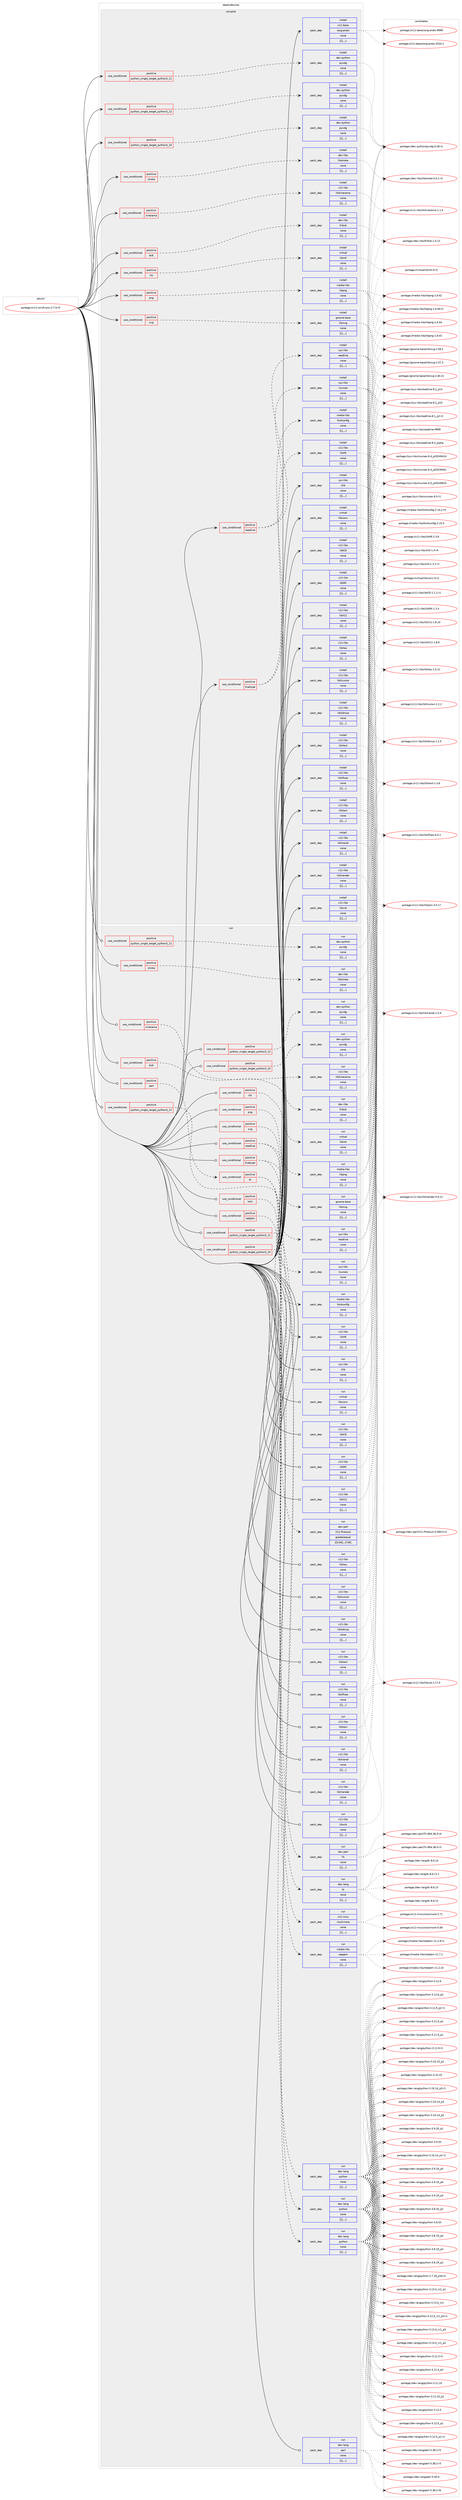 digraph prolog {

# *************
# Graph options
# *************

newrank=true;
concentrate=true;
compound=true;
graph [rankdir=LR,fontname=Helvetica,fontsize=10,ranksep=1.5];#, ranksep=2.5, nodesep=0.2];
edge  [arrowhead=vee];
node  [fontname=Helvetica,fontsize=10];

# **********
# The ebuild
# **********

subgraph cluster_leftcol {
color=gray;
label=<<i>ebuild</i>>;
id [label="portage://x11-wm/fvwm-2.7.0-r5", color=red, width=4, href="../x11-wm/fvwm-2.7.0-r5.svg"];
}

# ****************
# The dependencies
# ****************

subgraph cluster_midcol {
color=gray;
label=<<i>dependencies</i>>;
subgraph cluster_compile {
fillcolor="#eeeeee";
style=filled;
label=<<i>compile</i>>;
subgraph cond12327 {
dependency35650 [label=<<TABLE BORDER="0" CELLBORDER="1" CELLSPACING="0" CELLPADDING="4"><TR><TD ROWSPAN="3" CELLPADDING="10">use_conditional</TD></TR><TR><TD>positive</TD></TR><TR><TD>bidi</TD></TR></TABLE>>, shape=none, color=red];
subgraph pack23077 {
dependency35651 [label=<<TABLE BORDER="0" CELLBORDER="1" CELLSPACING="0" CELLPADDING="4" WIDTH="220"><TR><TD ROWSPAN="6" CELLPADDING="30">pack_dep</TD></TR><TR><TD WIDTH="110">install</TD></TR><TR><TD>dev-libs</TD></TR><TR><TD>fribidi</TD></TR><TR><TD>none</TD></TR><TR><TD>[[],,,,]</TD></TR></TABLE>>, shape=none, color=blue];
}
dependency35650:e -> dependency35651:w [weight=20,style="dashed",arrowhead="vee"];
}
id:e -> dependency35650:w [weight=20,style="solid",arrowhead="vee"];
subgraph cond12328 {
dependency35652 [label=<<TABLE BORDER="0" CELLBORDER="1" CELLSPACING="0" CELLPADDING="4"><TR><TD ROWSPAN="3" CELLPADDING="10">use_conditional</TD></TR><TR><TD>positive</TD></TR><TR><TD>nls</TD></TR></TABLE>>, shape=none, color=red];
subgraph pack23078 {
dependency35653 [label=<<TABLE BORDER="0" CELLBORDER="1" CELLSPACING="0" CELLPADDING="4" WIDTH="220"><TR><TD ROWSPAN="6" CELLPADDING="30">pack_dep</TD></TR><TR><TD WIDTH="110">install</TD></TR><TR><TD>virtual</TD></TR><TR><TD>libintl</TD></TR><TR><TD>none</TD></TR><TR><TD>[[],,,,]</TD></TR></TABLE>>, shape=none, color=blue];
}
dependency35652:e -> dependency35653:w [weight=20,style="dashed",arrowhead="vee"];
}
id:e -> dependency35652:w [weight=20,style="solid",arrowhead="vee"];
subgraph cond12329 {
dependency35654 [label=<<TABLE BORDER="0" CELLBORDER="1" CELLSPACING="0" CELLPADDING="4"><TR><TD ROWSPAN="3" CELLPADDING="10">use_conditional</TD></TR><TR><TD>positive</TD></TR><TR><TD>png</TD></TR></TABLE>>, shape=none, color=red];
subgraph pack23079 {
dependency35655 [label=<<TABLE BORDER="0" CELLBORDER="1" CELLSPACING="0" CELLPADDING="4" WIDTH="220"><TR><TD ROWSPAN="6" CELLPADDING="30">pack_dep</TD></TR><TR><TD WIDTH="110">install</TD></TR><TR><TD>media-libs</TD></TR><TR><TD>libpng</TD></TR><TR><TD>none</TD></TR><TR><TD>[[],,,,]</TD></TR></TABLE>>, shape=none, color=blue];
}
dependency35654:e -> dependency35655:w [weight=20,style="dashed",arrowhead="vee"];
}
id:e -> dependency35654:w [weight=20,style="solid",arrowhead="vee"];
subgraph cond12330 {
dependency35656 [label=<<TABLE BORDER="0" CELLBORDER="1" CELLSPACING="0" CELLPADDING="4"><TR><TD ROWSPAN="3" CELLPADDING="10">use_conditional</TD></TR><TR><TD>positive</TD></TR><TR><TD>python_single_target_python3_10</TD></TR></TABLE>>, shape=none, color=red];
subgraph pack23080 {
dependency35657 [label=<<TABLE BORDER="0" CELLBORDER="1" CELLSPACING="0" CELLPADDING="4" WIDTH="220"><TR><TD ROWSPAN="6" CELLPADDING="30">pack_dep</TD></TR><TR><TD WIDTH="110">install</TD></TR><TR><TD>dev-python</TD></TR><TR><TD>pyxdg</TD></TR><TR><TD>none</TD></TR><TR><TD>[[],,,,]</TD></TR></TABLE>>, shape=none, color=blue];
}
dependency35656:e -> dependency35657:w [weight=20,style="dashed",arrowhead="vee"];
}
id:e -> dependency35656:w [weight=20,style="solid",arrowhead="vee"];
subgraph cond12331 {
dependency35658 [label=<<TABLE BORDER="0" CELLBORDER="1" CELLSPACING="0" CELLPADDING="4"><TR><TD ROWSPAN="3" CELLPADDING="10">use_conditional</TD></TR><TR><TD>positive</TD></TR><TR><TD>python_single_target_python3_11</TD></TR></TABLE>>, shape=none, color=red];
subgraph pack23081 {
dependency35659 [label=<<TABLE BORDER="0" CELLBORDER="1" CELLSPACING="0" CELLPADDING="4" WIDTH="220"><TR><TD ROWSPAN="6" CELLPADDING="30">pack_dep</TD></TR><TR><TD WIDTH="110">install</TD></TR><TR><TD>dev-python</TD></TR><TR><TD>pyxdg</TD></TR><TR><TD>none</TD></TR><TR><TD>[[],,,,]</TD></TR></TABLE>>, shape=none, color=blue];
}
dependency35658:e -> dependency35659:w [weight=20,style="dashed",arrowhead="vee"];
}
id:e -> dependency35658:w [weight=20,style="solid",arrowhead="vee"];
subgraph cond12332 {
dependency35660 [label=<<TABLE BORDER="0" CELLBORDER="1" CELLSPACING="0" CELLPADDING="4"><TR><TD ROWSPAN="3" CELLPADDING="10">use_conditional</TD></TR><TR><TD>positive</TD></TR><TR><TD>python_single_target_python3_12</TD></TR></TABLE>>, shape=none, color=red];
subgraph pack23082 {
dependency35661 [label=<<TABLE BORDER="0" CELLBORDER="1" CELLSPACING="0" CELLPADDING="4" WIDTH="220"><TR><TD ROWSPAN="6" CELLPADDING="30">pack_dep</TD></TR><TR><TD WIDTH="110">install</TD></TR><TR><TD>dev-python</TD></TR><TR><TD>pyxdg</TD></TR><TR><TD>none</TD></TR><TR><TD>[[],,,,]</TD></TR></TABLE>>, shape=none, color=blue];
}
dependency35660:e -> dependency35661:w [weight=20,style="dashed",arrowhead="vee"];
}
id:e -> dependency35660:w [weight=20,style="solid",arrowhead="vee"];
subgraph cond12333 {
dependency35662 [label=<<TABLE BORDER="0" CELLBORDER="1" CELLSPACING="0" CELLPADDING="4"><TR><TD ROWSPAN="3" CELLPADDING="10">use_conditional</TD></TR><TR><TD>positive</TD></TR><TR><TD>readline</TD></TR></TABLE>>, shape=none, color=red];
subgraph pack23083 {
dependency35663 [label=<<TABLE BORDER="0" CELLBORDER="1" CELLSPACING="0" CELLPADDING="4" WIDTH="220"><TR><TD ROWSPAN="6" CELLPADDING="30">pack_dep</TD></TR><TR><TD WIDTH="110">install</TD></TR><TR><TD>sys-libs</TD></TR><TR><TD>ncurses</TD></TR><TR><TD>none</TD></TR><TR><TD>[[],,,,]</TD></TR></TABLE>>, shape=none, color=blue];
}
dependency35662:e -> dependency35663:w [weight=20,style="dashed",arrowhead="vee"];
subgraph pack23084 {
dependency35664 [label=<<TABLE BORDER="0" CELLBORDER="1" CELLSPACING="0" CELLPADDING="4" WIDTH="220"><TR><TD ROWSPAN="6" CELLPADDING="30">pack_dep</TD></TR><TR><TD WIDTH="110">install</TD></TR><TR><TD>sys-libs</TD></TR><TR><TD>readline</TD></TR><TR><TD>none</TD></TR><TR><TD>[[],,,,]</TD></TR></TABLE>>, shape=none, color=blue];
}
dependency35662:e -> dependency35664:w [weight=20,style="dashed",arrowhead="vee"];
}
id:e -> dependency35662:w [weight=20,style="solid",arrowhead="vee"];
subgraph cond12334 {
dependency35665 [label=<<TABLE BORDER="0" CELLBORDER="1" CELLSPACING="0" CELLPADDING="4"><TR><TD ROWSPAN="3" CELLPADDING="10">use_conditional</TD></TR><TR><TD>positive</TD></TR><TR><TD>stroke</TD></TR></TABLE>>, shape=none, color=red];
subgraph pack23085 {
dependency35666 [label=<<TABLE BORDER="0" CELLBORDER="1" CELLSPACING="0" CELLPADDING="4" WIDTH="220"><TR><TD ROWSPAN="6" CELLPADDING="30">pack_dep</TD></TR><TR><TD WIDTH="110">install</TD></TR><TR><TD>dev-libs</TD></TR><TR><TD>libstroke</TD></TR><TR><TD>none</TD></TR><TR><TD>[[],,,,]</TD></TR></TABLE>>, shape=none, color=blue];
}
dependency35665:e -> dependency35666:w [weight=20,style="dashed",arrowhead="vee"];
}
id:e -> dependency35665:w [weight=20,style="solid",arrowhead="vee"];
subgraph cond12335 {
dependency35667 [label=<<TABLE BORDER="0" CELLBORDER="1" CELLSPACING="0" CELLPADDING="4"><TR><TD ROWSPAN="3" CELLPADDING="10">use_conditional</TD></TR><TR><TD>positive</TD></TR><TR><TD>svg</TD></TR></TABLE>>, shape=none, color=red];
subgraph pack23086 {
dependency35668 [label=<<TABLE BORDER="0" CELLBORDER="1" CELLSPACING="0" CELLPADDING="4" WIDTH="220"><TR><TD ROWSPAN="6" CELLPADDING="30">pack_dep</TD></TR><TR><TD WIDTH="110">install</TD></TR><TR><TD>gnome-base</TD></TR><TR><TD>librsvg</TD></TR><TR><TD>none</TD></TR><TR><TD>[[],,,,]</TD></TR></TABLE>>, shape=none, color=blue];
}
dependency35667:e -> dependency35668:w [weight=20,style="dashed",arrowhead="vee"];
}
id:e -> dependency35667:w [weight=20,style="solid",arrowhead="vee"];
subgraph cond12336 {
dependency35669 [label=<<TABLE BORDER="0" CELLBORDER="1" CELLSPACING="0" CELLPADDING="4"><TR><TD ROWSPAN="3" CELLPADDING="10">use_conditional</TD></TR><TR><TD>positive</TD></TR><TR><TD>truetype</TD></TR></TABLE>>, shape=none, color=red];
subgraph pack23087 {
dependency35670 [label=<<TABLE BORDER="0" CELLBORDER="1" CELLSPACING="0" CELLPADDING="4" WIDTH="220"><TR><TD ROWSPAN="6" CELLPADDING="30">pack_dep</TD></TR><TR><TD WIDTH="110">install</TD></TR><TR><TD>media-libs</TD></TR><TR><TD>fontconfig</TD></TR><TR><TD>none</TD></TR><TR><TD>[[],,,,]</TD></TR></TABLE>>, shape=none, color=blue];
}
dependency35669:e -> dependency35670:w [weight=20,style="dashed",arrowhead="vee"];
subgraph pack23088 {
dependency35671 [label=<<TABLE BORDER="0" CELLBORDER="1" CELLSPACING="0" CELLPADDING="4" WIDTH="220"><TR><TD ROWSPAN="6" CELLPADDING="30">pack_dep</TD></TR><TR><TD WIDTH="110">install</TD></TR><TR><TD>x11-libs</TD></TR><TR><TD>libXft</TD></TR><TR><TD>none</TD></TR><TR><TD>[[],,,,]</TD></TR></TABLE>>, shape=none, color=blue];
}
dependency35669:e -> dependency35671:w [weight=20,style="dashed",arrowhead="vee"];
}
id:e -> dependency35669:w [weight=20,style="solid",arrowhead="vee"];
subgraph cond12337 {
dependency35672 [label=<<TABLE BORDER="0" CELLBORDER="1" CELLSPACING="0" CELLPADDING="4"><TR><TD ROWSPAN="3" CELLPADDING="10">use_conditional</TD></TR><TR><TD>positive</TD></TR><TR><TD>xinerama</TD></TR></TABLE>>, shape=none, color=red];
subgraph pack23089 {
dependency35673 [label=<<TABLE BORDER="0" CELLBORDER="1" CELLSPACING="0" CELLPADDING="4" WIDTH="220"><TR><TD ROWSPAN="6" CELLPADDING="30">pack_dep</TD></TR><TR><TD WIDTH="110">install</TD></TR><TR><TD>x11-libs</TD></TR><TR><TD>libXinerama</TD></TR><TR><TD>none</TD></TR><TR><TD>[[],,,,]</TD></TR></TABLE>>, shape=none, color=blue];
}
dependency35672:e -> dependency35673:w [weight=20,style="dashed",arrowhead="vee"];
}
id:e -> dependency35672:w [weight=20,style="solid",arrowhead="vee"];
subgraph pack23090 {
dependency35674 [label=<<TABLE BORDER="0" CELLBORDER="1" CELLSPACING="0" CELLPADDING="4" WIDTH="220"><TR><TD ROWSPAN="6" CELLPADDING="30">pack_dep</TD></TR><TR><TD WIDTH="110">install</TD></TR><TR><TD>sys-libs</TD></TR><TR><TD>zlib</TD></TR><TR><TD>none</TD></TR><TR><TD>[[],,,,]</TD></TR></TABLE>>, shape=none, color=blue];
}
id:e -> dependency35674:w [weight=20,style="solid",arrowhead="vee"];
subgraph pack23091 {
dependency35675 [label=<<TABLE BORDER="0" CELLBORDER="1" CELLSPACING="0" CELLPADDING="4" WIDTH="220"><TR><TD ROWSPAN="6" CELLPADDING="30">pack_dep</TD></TR><TR><TD WIDTH="110">install</TD></TR><TR><TD>virtual</TD></TR><TR><TD>libiconv</TD></TR><TR><TD>none</TD></TR><TR><TD>[[],,,,]</TD></TR></TABLE>>, shape=none, color=blue];
}
id:e -> dependency35675:w [weight=20,style="solid",arrowhead="vee"];
subgraph pack23092 {
dependency35676 [label=<<TABLE BORDER="0" CELLBORDER="1" CELLSPACING="0" CELLPADDING="4" WIDTH="220"><TR><TD ROWSPAN="6" CELLPADDING="30">pack_dep</TD></TR><TR><TD WIDTH="110">install</TD></TR><TR><TD>x11-base</TD></TR><TR><TD>xorg-proto</TD></TR><TR><TD>none</TD></TR><TR><TD>[[],,,,]</TD></TR></TABLE>>, shape=none, color=blue];
}
id:e -> dependency35676:w [weight=20,style="solid",arrowhead="vee"];
subgraph pack23093 {
dependency35677 [label=<<TABLE BORDER="0" CELLBORDER="1" CELLSPACING="0" CELLPADDING="4" WIDTH="220"><TR><TD ROWSPAN="6" CELLPADDING="30">pack_dep</TD></TR><TR><TD WIDTH="110">install</TD></TR><TR><TD>x11-libs</TD></TR><TR><TD>libICE</TD></TR><TR><TD>none</TD></TR><TR><TD>[[],,,,]</TD></TR></TABLE>>, shape=none, color=blue];
}
id:e -> dependency35677:w [weight=20,style="solid",arrowhead="vee"];
subgraph pack23094 {
dependency35678 [label=<<TABLE BORDER="0" CELLBORDER="1" CELLSPACING="0" CELLPADDING="4" WIDTH="220"><TR><TD ROWSPAN="6" CELLPADDING="30">pack_dep</TD></TR><TR><TD WIDTH="110">install</TD></TR><TR><TD>x11-libs</TD></TR><TR><TD>libSM</TD></TR><TR><TD>none</TD></TR><TR><TD>[[],,,,]</TD></TR></TABLE>>, shape=none, color=blue];
}
id:e -> dependency35678:w [weight=20,style="solid",arrowhead="vee"];
subgraph pack23095 {
dependency35679 [label=<<TABLE BORDER="0" CELLBORDER="1" CELLSPACING="0" CELLPADDING="4" WIDTH="220"><TR><TD ROWSPAN="6" CELLPADDING="30">pack_dep</TD></TR><TR><TD WIDTH="110">install</TD></TR><TR><TD>x11-libs</TD></TR><TR><TD>libX11</TD></TR><TR><TD>none</TD></TR><TR><TD>[[],,,,]</TD></TR></TABLE>>, shape=none, color=blue];
}
id:e -> dependency35679:w [weight=20,style="solid",arrowhead="vee"];
subgraph pack23096 {
dependency35680 [label=<<TABLE BORDER="0" CELLBORDER="1" CELLSPACING="0" CELLPADDING="4" WIDTH="220"><TR><TD ROWSPAN="6" CELLPADDING="30">pack_dep</TD></TR><TR><TD WIDTH="110">install</TD></TR><TR><TD>x11-libs</TD></TR><TR><TD>libXau</TD></TR><TR><TD>none</TD></TR><TR><TD>[[],,,,]</TD></TR></TABLE>>, shape=none, color=blue];
}
id:e -> dependency35680:w [weight=20,style="solid",arrowhead="vee"];
subgraph pack23097 {
dependency35681 [label=<<TABLE BORDER="0" CELLBORDER="1" CELLSPACING="0" CELLPADDING="4" WIDTH="220"><TR><TD ROWSPAN="6" CELLPADDING="30">pack_dep</TD></TR><TR><TD WIDTH="110">install</TD></TR><TR><TD>x11-libs</TD></TR><TR><TD>libXcursor</TD></TR><TR><TD>none</TD></TR><TR><TD>[[],,,,]</TD></TR></TABLE>>, shape=none, color=blue];
}
id:e -> dependency35681:w [weight=20,style="solid",arrowhead="vee"];
subgraph pack23098 {
dependency35682 [label=<<TABLE BORDER="0" CELLBORDER="1" CELLSPACING="0" CELLPADDING="4" WIDTH="220"><TR><TD ROWSPAN="6" CELLPADDING="30">pack_dep</TD></TR><TR><TD WIDTH="110">install</TD></TR><TR><TD>x11-libs</TD></TR><TR><TD>libXdmcp</TD></TR><TR><TD>none</TD></TR><TR><TD>[[],,,,]</TD></TR></TABLE>>, shape=none, color=blue];
}
id:e -> dependency35682:w [weight=20,style="solid",arrowhead="vee"];
subgraph pack23099 {
dependency35683 [label=<<TABLE BORDER="0" CELLBORDER="1" CELLSPACING="0" CELLPADDING="4" WIDTH="220"><TR><TD ROWSPAN="6" CELLPADDING="30">pack_dep</TD></TR><TR><TD WIDTH="110">install</TD></TR><TR><TD>x11-libs</TD></TR><TR><TD>libXext</TD></TR><TR><TD>none</TD></TR><TR><TD>[[],,,,]</TD></TR></TABLE>>, shape=none, color=blue];
}
id:e -> dependency35683:w [weight=20,style="solid",arrowhead="vee"];
subgraph pack23100 {
dependency35684 [label=<<TABLE BORDER="0" CELLBORDER="1" CELLSPACING="0" CELLPADDING="4" WIDTH="220"><TR><TD ROWSPAN="6" CELLPADDING="30">pack_dep</TD></TR><TR><TD WIDTH="110">install</TD></TR><TR><TD>x11-libs</TD></TR><TR><TD>libXfixes</TD></TR><TR><TD>none</TD></TR><TR><TD>[[],,,,]</TD></TR></TABLE>>, shape=none, color=blue];
}
id:e -> dependency35684:w [weight=20,style="solid",arrowhead="vee"];
subgraph pack23101 {
dependency35685 [label=<<TABLE BORDER="0" CELLBORDER="1" CELLSPACING="0" CELLPADDING="4" WIDTH="220"><TR><TD ROWSPAN="6" CELLPADDING="30">pack_dep</TD></TR><TR><TD WIDTH="110">install</TD></TR><TR><TD>x11-libs</TD></TR><TR><TD>libXpm</TD></TR><TR><TD>none</TD></TR><TR><TD>[[],,,,]</TD></TR></TABLE>>, shape=none, color=blue];
}
id:e -> dependency35685:w [weight=20,style="solid",arrowhead="vee"];
subgraph pack23102 {
dependency35686 [label=<<TABLE BORDER="0" CELLBORDER="1" CELLSPACING="0" CELLPADDING="4" WIDTH="220"><TR><TD ROWSPAN="6" CELLPADDING="30">pack_dep</TD></TR><TR><TD WIDTH="110">install</TD></TR><TR><TD>x11-libs</TD></TR><TR><TD>libXrandr</TD></TR><TR><TD>none</TD></TR><TR><TD>[[],,,,]</TD></TR></TABLE>>, shape=none, color=blue];
}
id:e -> dependency35686:w [weight=20,style="solid",arrowhead="vee"];
subgraph pack23103 {
dependency35687 [label=<<TABLE BORDER="0" CELLBORDER="1" CELLSPACING="0" CELLPADDING="4" WIDTH="220"><TR><TD ROWSPAN="6" CELLPADDING="30">pack_dep</TD></TR><TR><TD WIDTH="110">install</TD></TR><TR><TD>x11-libs</TD></TR><TR><TD>libXrender</TD></TR><TR><TD>none</TD></TR><TR><TD>[[],,,,]</TD></TR></TABLE>>, shape=none, color=blue];
}
id:e -> dependency35687:w [weight=20,style="solid",arrowhead="vee"];
subgraph pack23104 {
dependency35688 [label=<<TABLE BORDER="0" CELLBORDER="1" CELLSPACING="0" CELLPADDING="4" WIDTH="220"><TR><TD ROWSPAN="6" CELLPADDING="30">pack_dep</TD></TR><TR><TD WIDTH="110">install</TD></TR><TR><TD>x11-libs</TD></TR><TR><TD>libxcb</TD></TR><TR><TD>none</TD></TR><TR><TD>[[],,,,]</TD></TR></TABLE>>, shape=none, color=blue];
}
id:e -> dependency35688:w [weight=20,style="solid",arrowhead="vee"];
}
subgraph cluster_compileandrun {
fillcolor="#eeeeee";
style=filled;
label=<<i>compile and run</i>>;
}
subgraph cluster_run {
fillcolor="#eeeeee";
style=filled;
label=<<i>run</i>>;
subgraph cond12338 {
dependency35689 [label=<<TABLE BORDER="0" CELLBORDER="1" CELLSPACING="0" CELLPADDING="4"><TR><TD ROWSPAN="3" CELLPADDING="10">use_conditional</TD></TR><TR><TD>positive</TD></TR><TR><TD>bidi</TD></TR></TABLE>>, shape=none, color=red];
subgraph pack23105 {
dependency35690 [label=<<TABLE BORDER="0" CELLBORDER="1" CELLSPACING="0" CELLPADDING="4" WIDTH="220"><TR><TD ROWSPAN="6" CELLPADDING="30">pack_dep</TD></TR><TR><TD WIDTH="110">run</TD></TR><TR><TD>dev-libs</TD></TR><TR><TD>fribidi</TD></TR><TR><TD>none</TD></TR><TR><TD>[[],,,,]</TD></TR></TABLE>>, shape=none, color=blue];
}
dependency35689:e -> dependency35690:w [weight=20,style="dashed",arrowhead="vee"];
}
id:e -> dependency35689:w [weight=20,style="solid",arrowhead="odot"];
subgraph cond12339 {
dependency35691 [label=<<TABLE BORDER="0" CELLBORDER="1" CELLSPACING="0" CELLPADDING="4"><TR><TD ROWSPAN="3" CELLPADDING="10">use_conditional</TD></TR><TR><TD>positive</TD></TR><TR><TD>lock</TD></TR></TABLE>>, shape=none, color=red];
subgraph pack23106 {
dependency35692 [label=<<TABLE BORDER="0" CELLBORDER="1" CELLSPACING="0" CELLPADDING="4" WIDTH="220"><TR><TD ROWSPAN="6" CELLPADDING="30">pack_dep</TD></TR><TR><TD WIDTH="110">run</TD></TR><TR><TD>x11-misc</TD></TR><TR><TD>xlockmore</TD></TR><TR><TD>none</TD></TR><TR><TD>[[],,,,]</TD></TR></TABLE>>, shape=none, color=blue];
}
dependency35691:e -> dependency35692:w [weight=20,style="dashed",arrowhead="vee"];
}
id:e -> dependency35691:w [weight=20,style="solid",arrowhead="odot"];
subgraph cond12340 {
dependency35693 [label=<<TABLE BORDER="0" CELLBORDER="1" CELLSPACING="0" CELLPADDING="4"><TR><TD ROWSPAN="3" CELLPADDING="10">use_conditional</TD></TR><TR><TD>positive</TD></TR><TR><TD>netpbm</TD></TR></TABLE>>, shape=none, color=red];
subgraph pack23107 {
dependency35694 [label=<<TABLE BORDER="0" CELLBORDER="1" CELLSPACING="0" CELLPADDING="4" WIDTH="220"><TR><TD ROWSPAN="6" CELLPADDING="30">pack_dep</TD></TR><TR><TD WIDTH="110">run</TD></TR><TR><TD>media-libs</TD></TR><TR><TD>netpbm</TD></TR><TR><TD>none</TD></TR><TR><TD>[[],,,,]</TD></TR></TABLE>>, shape=none, color=blue];
}
dependency35693:e -> dependency35694:w [weight=20,style="dashed",arrowhead="vee"];
}
id:e -> dependency35693:w [weight=20,style="solid",arrowhead="odot"];
subgraph cond12341 {
dependency35695 [label=<<TABLE BORDER="0" CELLBORDER="1" CELLSPACING="0" CELLPADDING="4"><TR><TD ROWSPAN="3" CELLPADDING="10">use_conditional</TD></TR><TR><TD>positive</TD></TR><TR><TD>nls</TD></TR></TABLE>>, shape=none, color=red];
subgraph pack23108 {
dependency35696 [label=<<TABLE BORDER="0" CELLBORDER="1" CELLSPACING="0" CELLPADDING="4" WIDTH="220"><TR><TD ROWSPAN="6" CELLPADDING="30">pack_dep</TD></TR><TR><TD WIDTH="110">run</TD></TR><TR><TD>virtual</TD></TR><TR><TD>libintl</TD></TR><TR><TD>none</TD></TR><TR><TD>[[],,,,]</TD></TR></TABLE>>, shape=none, color=blue];
}
dependency35695:e -> dependency35696:w [weight=20,style="dashed",arrowhead="vee"];
}
id:e -> dependency35695:w [weight=20,style="solid",arrowhead="odot"];
subgraph cond12342 {
dependency35697 [label=<<TABLE BORDER="0" CELLBORDER="1" CELLSPACING="0" CELLPADDING="4"><TR><TD ROWSPAN="3" CELLPADDING="10">use_conditional</TD></TR><TR><TD>positive</TD></TR><TR><TD>perl</TD></TR></TABLE>>, shape=none, color=red];
subgraph cond12343 {
dependency35698 [label=<<TABLE BORDER="0" CELLBORDER="1" CELLSPACING="0" CELLPADDING="4"><TR><TD ROWSPAN="3" CELLPADDING="10">use_conditional</TD></TR><TR><TD>positive</TD></TR><TR><TD>tk</TD></TR></TABLE>>, shape=none, color=red];
subgraph pack23109 {
dependency35699 [label=<<TABLE BORDER="0" CELLBORDER="1" CELLSPACING="0" CELLPADDING="4" WIDTH="220"><TR><TD ROWSPAN="6" CELLPADDING="30">pack_dep</TD></TR><TR><TD WIDTH="110">run</TD></TR><TR><TD>dev-lang</TD></TR><TR><TD>tk</TD></TR><TR><TD>none</TD></TR><TR><TD>[[],,,,]</TD></TR></TABLE>>, shape=none, color=blue];
}
dependency35698:e -> dependency35699:w [weight=20,style="dashed",arrowhead="vee"];
subgraph pack23110 {
dependency35700 [label=<<TABLE BORDER="0" CELLBORDER="1" CELLSPACING="0" CELLPADDING="4" WIDTH="220"><TR><TD ROWSPAN="6" CELLPADDING="30">pack_dep</TD></TR><TR><TD WIDTH="110">run</TD></TR><TR><TD>dev-perl</TD></TR><TR><TD>Tk</TD></TR><TR><TD>none</TD></TR><TR><TD>[[],,,,]</TD></TR></TABLE>>, shape=none, color=blue];
}
dependency35698:e -> dependency35700:w [weight=20,style="dashed",arrowhead="vee"];
subgraph pack23111 {
dependency35701 [label=<<TABLE BORDER="0" CELLBORDER="1" CELLSPACING="0" CELLPADDING="4" WIDTH="220"><TR><TD ROWSPAN="6" CELLPADDING="30">pack_dep</TD></TR><TR><TD WIDTH="110">run</TD></TR><TR><TD>dev-perl</TD></TR><TR><TD>X11-Protocol</TD></TR><TR><TD>greaterequal</TD></TR><TR><TD>[[0,56],,,0.56]</TD></TR></TABLE>>, shape=none, color=blue];
}
dependency35698:e -> dependency35701:w [weight=20,style="dashed",arrowhead="vee"];
}
dependency35697:e -> dependency35698:w [weight=20,style="dashed",arrowhead="vee"];
}
id:e -> dependency35697:w [weight=20,style="solid",arrowhead="odot"];
subgraph cond12344 {
dependency35702 [label=<<TABLE BORDER="0" CELLBORDER="1" CELLSPACING="0" CELLPADDING="4"><TR><TD ROWSPAN="3" CELLPADDING="10">use_conditional</TD></TR><TR><TD>positive</TD></TR><TR><TD>png</TD></TR></TABLE>>, shape=none, color=red];
subgraph pack23112 {
dependency35703 [label=<<TABLE BORDER="0" CELLBORDER="1" CELLSPACING="0" CELLPADDING="4" WIDTH="220"><TR><TD ROWSPAN="6" CELLPADDING="30">pack_dep</TD></TR><TR><TD WIDTH="110">run</TD></TR><TR><TD>media-libs</TD></TR><TR><TD>libpng</TD></TR><TR><TD>none</TD></TR><TR><TD>[[],,,,]</TD></TR></TABLE>>, shape=none, color=blue];
}
dependency35702:e -> dependency35703:w [weight=20,style="dashed",arrowhead="vee"];
}
id:e -> dependency35702:w [weight=20,style="solid",arrowhead="odot"];
subgraph cond12345 {
dependency35704 [label=<<TABLE BORDER="0" CELLBORDER="1" CELLSPACING="0" CELLPADDING="4"><TR><TD ROWSPAN="3" CELLPADDING="10">use_conditional</TD></TR><TR><TD>positive</TD></TR><TR><TD>python_single_target_python3_10</TD></TR></TABLE>>, shape=none, color=red];
subgraph pack23113 {
dependency35705 [label=<<TABLE BORDER="0" CELLBORDER="1" CELLSPACING="0" CELLPADDING="4" WIDTH="220"><TR><TD ROWSPAN="6" CELLPADDING="30">pack_dep</TD></TR><TR><TD WIDTH="110">run</TD></TR><TR><TD>dev-lang</TD></TR><TR><TD>python</TD></TR><TR><TD>none</TD></TR><TR><TD>[[],,,,]</TD></TR></TABLE>>, shape=none, color=blue];
}
dependency35704:e -> dependency35705:w [weight=20,style="dashed",arrowhead="vee"];
}
id:e -> dependency35704:w [weight=20,style="solid",arrowhead="odot"];
subgraph cond12346 {
dependency35706 [label=<<TABLE BORDER="0" CELLBORDER="1" CELLSPACING="0" CELLPADDING="4"><TR><TD ROWSPAN="3" CELLPADDING="10">use_conditional</TD></TR><TR><TD>positive</TD></TR><TR><TD>python_single_target_python3_10</TD></TR></TABLE>>, shape=none, color=red];
subgraph pack23114 {
dependency35707 [label=<<TABLE BORDER="0" CELLBORDER="1" CELLSPACING="0" CELLPADDING="4" WIDTH="220"><TR><TD ROWSPAN="6" CELLPADDING="30">pack_dep</TD></TR><TR><TD WIDTH="110">run</TD></TR><TR><TD>dev-python</TD></TR><TR><TD>pyxdg</TD></TR><TR><TD>none</TD></TR><TR><TD>[[],,,,]</TD></TR></TABLE>>, shape=none, color=blue];
}
dependency35706:e -> dependency35707:w [weight=20,style="dashed",arrowhead="vee"];
}
id:e -> dependency35706:w [weight=20,style="solid",arrowhead="odot"];
subgraph cond12347 {
dependency35708 [label=<<TABLE BORDER="0" CELLBORDER="1" CELLSPACING="0" CELLPADDING="4"><TR><TD ROWSPAN="3" CELLPADDING="10">use_conditional</TD></TR><TR><TD>positive</TD></TR><TR><TD>python_single_target_python3_11</TD></TR></TABLE>>, shape=none, color=red];
subgraph pack23115 {
dependency35709 [label=<<TABLE BORDER="0" CELLBORDER="1" CELLSPACING="0" CELLPADDING="4" WIDTH="220"><TR><TD ROWSPAN="6" CELLPADDING="30">pack_dep</TD></TR><TR><TD WIDTH="110">run</TD></TR><TR><TD>dev-lang</TD></TR><TR><TD>python</TD></TR><TR><TD>none</TD></TR><TR><TD>[[],,,,]</TD></TR></TABLE>>, shape=none, color=blue];
}
dependency35708:e -> dependency35709:w [weight=20,style="dashed",arrowhead="vee"];
}
id:e -> dependency35708:w [weight=20,style="solid",arrowhead="odot"];
subgraph cond12348 {
dependency35710 [label=<<TABLE BORDER="0" CELLBORDER="1" CELLSPACING="0" CELLPADDING="4"><TR><TD ROWSPAN="3" CELLPADDING="10">use_conditional</TD></TR><TR><TD>positive</TD></TR><TR><TD>python_single_target_python3_11</TD></TR></TABLE>>, shape=none, color=red];
subgraph pack23116 {
dependency35711 [label=<<TABLE BORDER="0" CELLBORDER="1" CELLSPACING="0" CELLPADDING="4" WIDTH="220"><TR><TD ROWSPAN="6" CELLPADDING="30">pack_dep</TD></TR><TR><TD WIDTH="110">run</TD></TR><TR><TD>dev-python</TD></TR><TR><TD>pyxdg</TD></TR><TR><TD>none</TD></TR><TR><TD>[[],,,,]</TD></TR></TABLE>>, shape=none, color=blue];
}
dependency35710:e -> dependency35711:w [weight=20,style="dashed",arrowhead="vee"];
}
id:e -> dependency35710:w [weight=20,style="solid",arrowhead="odot"];
subgraph cond12349 {
dependency35712 [label=<<TABLE BORDER="0" CELLBORDER="1" CELLSPACING="0" CELLPADDING="4"><TR><TD ROWSPAN="3" CELLPADDING="10">use_conditional</TD></TR><TR><TD>positive</TD></TR><TR><TD>python_single_target_python3_12</TD></TR></TABLE>>, shape=none, color=red];
subgraph pack23117 {
dependency35713 [label=<<TABLE BORDER="0" CELLBORDER="1" CELLSPACING="0" CELLPADDING="4" WIDTH="220"><TR><TD ROWSPAN="6" CELLPADDING="30">pack_dep</TD></TR><TR><TD WIDTH="110">run</TD></TR><TR><TD>dev-lang</TD></TR><TR><TD>python</TD></TR><TR><TD>none</TD></TR><TR><TD>[[],,,,]</TD></TR></TABLE>>, shape=none, color=blue];
}
dependency35712:e -> dependency35713:w [weight=20,style="dashed",arrowhead="vee"];
}
id:e -> dependency35712:w [weight=20,style="solid",arrowhead="odot"];
subgraph cond12350 {
dependency35714 [label=<<TABLE BORDER="0" CELLBORDER="1" CELLSPACING="0" CELLPADDING="4"><TR><TD ROWSPAN="3" CELLPADDING="10">use_conditional</TD></TR><TR><TD>positive</TD></TR><TR><TD>python_single_target_python3_12</TD></TR></TABLE>>, shape=none, color=red];
subgraph pack23118 {
dependency35715 [label=<<TABLE BORDER="0" CELLBORDER="1" CELLSPACING="0" CELLPADDING="4" WIDTH="220"><TR><TD ROWSPAN="6" CELLPADDING="30">pack_dep</TD></TR><TR><TD WIDTH="110">run</TD></TR><TR><TD>dev-python</TD></TR><TR><TD>pyxdg</TD></TR><TR><TD>none</TD></TR><TR><TD>[[],,,,]</TD></TR></TABLE>>, shape=none, color=blue];
}
dependency35714:e -> dependency35715:w [weight=20,style="dashed",arrowhead="vee"];
}
id:e -> dependency35714:w [weight=20,style="solid",arrowhead="odot"];
subgraph cond12351 {
dependency35716 [label=<<TABLE BORDER="0" CELLBORDER="1" CELLSPACING="0" CELLPADDING="4"><TR><TD ROWSPAN="3" CELLPADDING="10">use_conditional</TD></TR><TR><TD>positive</TD></TR><TR><TD>readline</TD></TR></TABLE>>, shape=none, color=red];
subgraph pack23119 {
dependency35717 [label=<<TABLE BORDER="0" CELLBORDER="1" CELLSPACING="0" CELLPADDING="4" WIDTH="220"><TR><TD ROWSPAN="6" CELLPADDING="30">pack_dep</TD></TR><TR><TD WIDTH="110">run</TD></TR><TR><TD>sys-libs</TD></TR><TR><TD>ncurses</TD></TR><TR><TD>none</TD></TR><TR><TD>[[],,,,]</TD></TR></TABLE>>, shape=none, color=blue];
}
dependency35716:e -> dependency35717:w [weight=20,style="dashed",arrowhead="vee"];
subgraph pack23120 {
dependency35718 [label=<<TABLE BORDER="0" CELLBORDER="1" CELLSPACING="0" CELLPADDING="4" WIDTH="220"><TR><TD ROWSPAN="6" CELLPADDING="30">pack_dep</TD></TR><TR><TD WIDTH="110">run</TD></TR><TR><TD>sys-libs</TD></TR><TR><TD>readline</TD></TR><TR><TD>none</TD></TR><TR><TD>[[],,,,]</TD></TR></TABLE>>, shape=none, color=blue];
}
dependency35716:e -> dependency35718:w [weight=20,style="dashed",arrowhead="vee"];
}
id:e -> dependency35716:w [weight=20,style="solid",arrowhead="odot"];
subgraph cond12352 {
dependency35719 [label=<<TABLE BORDER="0" CELLBORDER="1" CELLSPACING="0" CELLPADDING="4"><TR><TD ROWSPAN="3" CELLPADDING="10">use_conditional</TD></TR><TR><TD>positive</TD></TR><TR><TD>stroke</TD></TR></TABLE>>, shape=none, color=red];
subgraph pack23121 {
dependency35720 [label=<<TABLE BORDER="0" CELLBORDER="1" CELLSPACING="0" CELLPADDING="4" WIDTH="220"><TR><TD ROWSPAN="6" CELLPADDING="30">pack_dep</TD></TR><TR><TD WIDTH="110">run</TD></TR><TR><TD>dev-libs</TD></TR><TR><TD>libstroke</TD></TR><TR><TD>none</TD></TR><TR><TD>[[],,,,]</TD></TR></TABLE>>, shape=none, color=blue];
}
dependency35719:e -> dependency35720:w [weight=20,style="dashed",arrowhead="vee"];
}
id:e -> dependency35719:w [weight=20,style="solid",arrowhead="odot"];
subgraph cond12353 {
dependency35721 [label=<<TABLE BORDER="0" CELLBORDER="1" CELLSPACING="0" CELLPADDING="4"><TR><TD ROWSPAN="3" CELLPADDING="10">use_conditional</TD></TR><TR><TD>positive</TD></TR><TR><TD>svg</TD></TR></TABLE>>, shape=none, color=red];
subgraph pack23122 {
dependency35722 [label=<<TABLE BORDER="0" CELLBORDER="1" CELLSPACING="0" CELLPADDING="4" WIDTH="220"><TR><TD ROWSPAN="6" CELLPADDING="30">pack_dep</TD></TR><TR><TD WIDTH="110">run</TD></TR><TR><TD>gnome-base</TD></TR><TR><TD>librsvg</TD></TR><TR><TD>none</TD></TR><TR><TD>[[],,,,]</TD></TR></TABLE>>, shape=none, color=blue];
}
dependency35721:e -> dependency35722:w [weight=20,style="dashed",arrowhead="vee"];
}
id:e -> dependency35721:w [weight=20,style="solid",arrowhead="odot"];
subgraph cond12354 {
dependency35723 [label=<<TABLE BORDER="0" CELLBORDER="1" CELLSPACING="0" CELLPADDING="4"><TR><TD ROWSPAN="3" CELLPADDING="10">use_conditional</TD></TR><TR><TD>positive</TD></TR><TR><TD>truetype</TD></TR></TABLE>>, shape=none, color=red];
subgraph pack23123 {
dependency35724 [label=<<TABLE BORDER="0" CELLBORDER="1" CELLSPACING="0" CELLPADDING="4" WIDTH="220"><TR><TD ROWSPAN="6" CELLPADDING="30">pack_dep</TD></TR><TR><TD WIDTH="110">run</TD></TR><TR><TD>media-libs</TD></TR><TR><TD>fontconfig</TD></TR><TR><TD>none</TD></TR><TR><TD>[[],,,,]</TD></TR></TABLE>>, shape=none, color=blue];
}
dependency35723:e -> dependency35724:w [weight=20,style="dashed",arrowhead="vee"];
subgraph pack23124 {
dependency35725 [label=<<TABLE BORDER="0" CELLBORDER="1" CELLSPACING="0" CELLPADDING="4" WIDTH="220"><TR><TD ROWSPAN="6" CELLPADDING="30">pack_dep</TD></TR><TR><TD WIDTH="110">run</TD></TR><TR><TD>x11-libs</TD></TR><TR><TD>libXft</TD></TR><TR><TD>none</TD></TR><TR><TD>[[],,,,]</TD></TR></TABLE>>, shape=none, color=blue];
}
dependency35723:e -> dependency35725:w [weight=20,style="dashed",arrowhead="vee"];
}
id:e -> dependency35723:w [weight=20,style="solid",arrowhead="odot"];
subgraph cond12355 {
dependency35726 [label=<<TABLE BORDER="0" CELLBORDER="1" CELLSPACING="0" CELLPADDING="4"><TR><TD ROWSPAN="3" CELLPADDING="10">use_conditional</TD></TR><TR><TD>positive</TD></TR><TR><TD>xinerama</TD></TR></TABLE>>, shape=none, color=red];
subgraph pack23125 {
dependency35727 [label=<<TABLE BORDER="0" CELLBORDER="1" CELLSPACING="0" CELLPADDING="4" WIDTH="220"><TR><TD ROWSPAN="6" CELLPADDING="30">pack_dep</TD></TR><TR><TD WIDTH="110">run</TD></TR><TR><TD>x11-libs</TD></TR><TR><TD>libXinerama</TD></TR><TR><TD>none</TD></TR><TR><TD>[[],,,,]</TD></TR></TABLE>>, shape=none, color=blue];
}
dependency35726:e -> dependency35727:w [weight=20,style="dashed",arrowhead="vee"];
}
id:e -> dependency35726:w [weight=20,style="solid",arrowhead="odot"];
subgraph pack23126 {
dependency35728 [label=<<TABLE BORDER="0" CELLBORDER="1" CELLSPACING="0" CELLPADDING="4" WIDTH="220"><TR><TD ROWSPAN="6" CELLPADDING="30">pack_dep</TD></TR><TR><TD WIDTH="110">run</TD></TR><TR><TD>dev-lang</TD></TR><TR><TD>perl</TD></TR><TR><TD>none</TD></TR><TR><TD>[[],,,,]</TD></TR></TABLE>>, shape=none, color=blue];
}
id:e -> dependency35728:w [weight=20,style="solid",arrowhead="odot"];
subgraph pack23127 {
dependency35729 [label=<<TABLE BORDER="0" CELLBORDER="1" CELLSPACING="0" CELLPADDING="4" WIDTH="220"><TR><TD ROWSPAN="6" CELLPADDING="30">pack_dep</TD></TR><TR><TD WIDTH="110">run</TD></TR><TR><TD>sys-libs</TD></TR><TR><TD>zlib</TD></TR><TR><TD>none</TD></TR><TR><TD>[[],,,,]</TD></TR></TABLE>>, shape=none, color=blue];
}
id:e -> dependency35729:w [weight=20,style="solid",arrowhead="odot"];
subgraph pack23128 {
dependency35730 [label=<<TABLE BORDER="0" CELLBORDER="1" CELLSPACING="0" CELLPADDING="4" WIDTH="220"><TR><TD ROWSPAN="6" CELLPADDING="30">pack_dep</TD></TR><TR><TD WIDTH="110">run</TD></TR><TR><TD>virtual</TD></TR><TR><TD>libiconv</TD></TR><TR><TD>none</TD></TR><TR><TD>[[],,,,]</TD></TR></TABLE>>, shape=none, color=blue];
}
id:e -> dependency35730:w [weight=20,style="solid",arrowhead="odot"];
subgraph pack23129 {
dependency35731 [label=<<TABLE BORDER="0" CELLBORDER="1" CELLSPACING="0" CELLPADDING="4" WIDTH="220"><TR><TD ROWSPAN="6" CELLPADDING="30">pack_dep</TD></TR><TR><TD WIDTH="110">run</TD></TR><TR><TD>x11-libs</TD></TR><TR><TD>libICE</TD></TR><TR><TD>none</TD></TR><TR><TD>[[],,,,]</TD></TR></TABLE>>, shape=none, color=blue];
}
id:e -> dependency35731:w [weight=20,style="solid",arrowhead="odot"];
subgraph pack23130 {
dependency35732 [label=<<TABLE BORDER="0" CELLBORDER="1" CELLSPACING="0" CELLPADDING="4" WIDTH="220"><TR><TD ROWSPAN="6" CELLPADDING="30">pack_dep</TD></TR><TR><TD WIDTH="110">run</TD></TR><TR><TD>x11-libs</TD></TR><TR><TD>libSM</TD></TR><TR><TD>none</TD></TR><TR><TD>[[],,,,]</TD></TR></TABLE>>, shape=none, color=blue];
}
id:e -> dependency35732:w [weight=20,style="solid",arrowhead="odot"];
subgraph pack23131 {
dependency35733 [label=<<TABLE BORDER="0" CELLBORDER="1" CELLSPACING="0" CELLPADDING="4" WIDTH="220"><TR><TD ROWSPAN="6" CELLPADDING="30">pack_dep</TD></TR><TR><TD WIDTH="110">run</TD></TR><TR><TD>x11-libs</TD></TR><TR><TD>libX11</TD></TR><TR><TD>none</TD></TR><TR><TD>[[],,,,]</TD></TR></TABLE>>, shape=none, color=blue];
}
id:e -> dependency35733:w [weight=20,style="solid",arrowhead="odot"];
subgraph pack23132 {
dependency35734 [label=<<TABLE BORDER="0" CELLBORDER="1" CELLSPACING="0" CELLPADDING="4" WIDTH="220"><TR><TD ROWSPAN="6" CELLPADDING="30">pack_dep</TD></TR><TR><TD WIDTH="110">run</TD></TR><TR><TD>x11-libs</TD></TR><TR><TD>libXau</TD></TR><TR><TD>none</TD></TR><TR><TD>[[],,,,]</TD></TR></TABLE>>, shape=none, color=blue];
}
id:e -> dependency35734:w [weight=20,style="solid",arrowhead="odot"];
subgraph pack23133 {
dependency35735 [label=<<TABLE BORDER="0" CELLBORDER="1" CELLSPACING="0" CELLPADDING="4" WIDTH="220"><TR><TD ROWSPAN="6" CELLPADDING="30">pack_dep</TD></TR><TR><TD WIDTH="110">run</TD></TR><TR><TD>x11-libs</TD></TR><TR><TD>libXcursor</TD></TR><TR><TD>none</TD></TR><TR><TD>[[],,,,]</TD></TR></TABLE>>, shape=none, color=blue];
}
id:e -> dependency35735:w [weight=20,style="solid",arrowhead="odot"];
subgraph pack23134 {
dependency35736 [label=<<TABLE BORDER="0" CELLBORDER="1" CELLSPACING="0" CELLPADDING="4" WIDTH="220"><TR><TD ROWSPAN="6" CELLPADDING="30">pack_dep</TD></TR><TR><TD WIDTH="110">run</TD></TR><TR><TD>x11-libs</TD></TR><TR><TD>libXdmcp</TD></TR><TR><TD>none</TD></TR><TR><TD>[[],,,,]</TD></TR></TABLE>>, shape=none, color=blue];
}
id:e -> dependency35736:w [weight=20,style="solid",arrowhead="odot"];
subgraph pack23135 {
dependency35737 [label=<<TABLE BORDER="0" CELLBORDER="1" CELLSPACING="0" CELLPADDING="4" WIDTH="220"><TR><TD ROWSPAN="6" CELLPADDING="30">pack_dep</TD></TR><TR><TD WIDTH="110">run</TD></TR><TR><TD>x11-libs</TD></TR><TR><TD>libXext</TD></TR><TR><TD>none</TD></TR><TR><TD>[[],,,,]</TD></TR></TABLE>>, shape=none, color=blue];
}
id:e -> dependency35737:w [weight=20,style="solid",arrowhead="odot"];
subgraph pack23136 {
dependency35738 [label=<<TABLE BORDER="0" CELLBORDER="1" CELLSPACING="0" CELLPADDING="4" WIDTH="220"><TR><TD ROWSPAN="6" CELLPADDING="30">pack_dep</TD></TR><TR><TD WIDTH="110">run</TD></TR><TR><TD>x11-libs</TD></TR><TR><TD>libXfixes</TD></TR><TR><TD>none</TD></TR><TR><TD>[[],,,,]</TD></TR></TABLE>>, shape=none, color=blue];
}
id:e -> dependency35738:w [weight=20,style="solid",arrowhead="odot"];
subgraph pack23137 {
dependency35739 [label=<<TABLE BORDER="0" CELLBORDER="1" CELLSPACING="0" CELLPADDING="4" WIDTH="220"><TR><TD ROWSPAN="6" CELLPADDING="30">pack_dep</TD></TR><TR><TD WIDTH="110">run</TD></TR><TR><TD>x11-libs</TD></TR><TR><TD>libXpm</TD></TR><TR><TD>none</TD></TR><TR><TD>[[],,,,]</TD></TR></TABLE>>, shape=none, color=blue];
}
id:e -> dependency35739:w [weight=20,style="solid",arrowhead="odot"];
subgraph pack23138 {
dependency35740 [label=<<TABLE BORDER="0" CELLBORDER="1" CELLSPACING="0" CELLPADDING="4" WIDTH="220"><TR><TD ROWSPAN="6" CELLPADDING="30">pack_dep</TD></TR><TR><TD WIDTH="110">run</TD></TR><TR><TD>x11-libs</TD></TR><TR><TD>libXrandr</TD></TR><TR><TD>none</TD></TR><TR><TD>[[],,,,]</TD></TR></TABLE>>, shape=none, color=blue];
}
id:e -> dependency35740:w [weight=20,style="solid",arrowhead="odot"];
subgraph pack23139 {
dependency35741 [label=<<TABLE BORDER="0" CELLBORDER="1" CELLSPACING="0" CELLPADDING="4" WIDTH="220"><TR><TD ROWSPAN="6" CELLPADDING="30">pack_dep</TD></TR><TR><TD WIDTH="110">run</TD></TR><TR><TD>x11-libs</TD></TR><TR><TD>libXrender</TD></TR><TR><TD>none</TD></TR><TR><TD>[[],,,,]</TD></TR></TABLE>>, shape=none, color=blue];
}
id:e -> dependency35741:w [weight=20,style="solid",arrowhead="odot"];
subgraph pack23140 {
dependency35742 [label=<<TABLE BORDER="0" CELLBORDER="1" CELLSPACING="0" CELLPADDING="4" WIDTH="220"><TR><TD ROWSPAN="6" CELLPADDING="30">pack_dep</TD></TR><TR><TD WIDTH="110">run</TD></TR><TR><TD>x11-libs</TD></TR><TR><TD>libxcb</TD></TR><TR><TD>none</TD></TR><TR><TD>[[],,,,]</TD></TR></TABLE>>, shape=none, color=blue];
}
id:e -> dependency35742:w [weight=20,style="solid",arrowhead="odot"];
}
}

# **************
# The candidates
# **************

subgraph cluster_choices {
rank=same;
color=gray;
label=<<i>candidates</i>>;

subgraph choice23077 {
color=black;
nodesep=1;
choice1001011184510810598115471021141059810510010545494648464951 [label="portage://dev-libs/fribidi-1.0.13", color=red, width=4,href="../dev-libs/fribidi-1.0.13.svg"];
dependency35651:e -> choice1001011184510810598115471021141059810510010545494648464951:w [style=dotted,weight="100"];
}
subgraph choice23078 {
color=black;
nodesep=1;
choice11810511411611797108471081059810511011610845484511450 [label="portage://virtual/libintl-0-r2", color=red, width=4,href="../virtual/libintl-0-r2.svg"];
dependency35653:e -> choice11810511411611797108471081059810511011610845484511450:w [style=dotted,weight="100"];
}
subgraph choice23079 {
color=black;
nodesep=1;
choice109101100105974510810598115471081059811211010345494654465252 [label="portage://media-libs/libpng-1.6.44", color=red, width=4,href="../media-libs/libpng-1.6.44.svg"];
choice109101100105974510810598115471081059811211010345494654465251 [label="portage://media-libs/libpng-1.6.43", color=red, width=4,href="../media-libs/libpng-1.6.43.svg"];
choice109101100105974510810598115471081059811211010345494654465250 [label="portage://media-libs/libpng-1.6.42", color=red, width=4,href="../media-libs/libpng-1.6.42.svg"];
choice1091011001059745108105981154710810598112110103454946544652484511449 [label="portage://media-libs/libpng-1.6.40-r1", color=red, width=4,href="../media-libs/libpng-1.6.40-r1.svg"];
dependency35655:e -> choice109101100105974510810598115471081059811211010345494654465252:w [style=dotted,weight="100"];
dependency35655:e -> choice109101100105974510810598115471081059811211010345494654465251:w [style=dotted,weight="100"];
dependency35655:e -> choice109101100105974510810598115471081059811211010345494654465250:w [style=dotted,weight="100"];
dependency35655:e -> choice1091011001059745108105981154710810598112110103454946544652484511449:w [style=dotted,weight="100"];
}
subgraph choice23080 {
color=black;
nodesep=1;
choice100101118451121211161041111104711212112010010345484650564511449 [label="portage://dev-python/pyxdg-0.28-r1", color=red, width=4,href="../dev-python/pyxdg-0.28-r1.svg"];
dependency35657:e -> choice100101118451121211161041111104711212112010010345484650564511449:w [style=dotted,weight="100"];
}
subgraph choice23081 {
color=black;
nodesep=1;
choice100101118451121211161041111104711212112010010345484650564511449 [label="portage://dev-python/pyxdg-0.28-r1", color=red, width=4,href="../dev-python/pyxdg-0.28-r1.svg"];
dependency35659:e -> choice100101118451121211161041111104711212112010010345484650564511449:w [style=dotted,weight="100"];
}
subgraph choice23082 {
color=black;
nodesep=1;
choice100101118451121211161041111104711212112010010345484650564511449 [label="portage://dev-python/pyxdg-0.28-r1", color=red, width=4,href="../dev-python/pyxdg-0.28-r1.svg"];
dependency35661:e -> choice100101118451121211161041111104711212112010010345484650564511449:w [style=dotted,weight="100"];
}
subgraph choice23083 {
color=black;
nodesep=1;
choice1151211154510810598115471109911711411510111545544653951125048505248544953 [label="portage://sys-libs/ncurses-6.5_p20240615", color=red, width=4,href="../sys-libs/ncurses-6.5_p20240615.svg"];
choice11512111545108105981154711099117114115101115455446534511449 [label="portage://sys-libs/ncurses-6.5-r1", color=red, width=4,href="../sys-libs/ncurses-6.5-r1.svg"];
choice1151211154510810598115471109911711411510111545544652951125048505248524952 [label="portage://sys-libs/ncurses-6.4_p20240414", color=red, width=4,href="../sys-libs/ncurses-6.4_p20240414.svg"];
choice1151211154510810598115471109911711411510111545544652951125048505148524849 [label="portage://sys-libs/ncurses-6.4_p20230401", color=red, width=4,href="../sys-libs/ncurses-6.4_p20230401.svg"];
dependency35663:e -> choice1151211154510810598115471109911711411510111545544653951125048505248544953:w [style=dotted,weight="100"];
dependency35663:e -> choice11512111545108105981154711099117114115101115455446534511449:w [style=dotted,weight="100"];
dependency35663:e -> choice1151211154510810598115471109911711411510111545544652951125048505248524952:w [style=dotted,weight="100"];
dependency35663:e -> choice1151211154510810598115471109911711411510111545544652951125048505148524849:w [style=dotted,weight="100"];
}
subgraph choice23084 {
color=black;
nodesep=1;
choice115121115451081059811547114101971001081051101014557575757 [label="portage://sys-libs/readline-9999", color=red, width=4,href="../sys-libs/readline-9999.svg"];
choice1151211154510810598115471141019710010810511010145564651959710811210497 [label="portage://sys-libs/readline-8.3_alpha", color=red, width=4,href="../sys-libs/readline-8.3_alpha.svg"];
choice1151211154510810598115471141019710010810511010145564650951124951 [label="portage://sys-libs/readline-8.2_p13", color=red, width=4,href="../sys-libs/readline-8.2_p13.svg"];
choice1151211154510810598115471141019710010810511010145564650951124948 [label="portage://sys-libs/readline-8.2_p10", color=red, width=4,href="../sys-libs/readline-8.2_p10.svg"];
choice115121115451081059811547114101971001081051101014556464995112504511450 [label="portage://sys-libs/readline-8.1_p2-r2", color=red, width=4,href="../sys-libs/readline-8.1_p2-r2.svg"];
dependency35664:e -> choice115121115451081059811547114101971001081051101014557575757:w [style=dotted,weight="100"];
dependency35664:e -> choice1151211154510810598115471141019710010810511010145564651959710811210497:w [style=dotted,weight="100"];
dependency35664:e -> choice1151211154510810598115471141019710010810511010145564650951124951:w [style=dotted,weight="100"];
dependency35664:e -> choice1151211154510810598115471141019710010810511010145564650951124948:w [style=dotted,weight="100"];
dependency35664:e -> choice115121115451081059811547114101971001081051101014556464995112504511450:w [style=dotted,weight="100"];
}
subgraph choice23085 {
color=black;
nodesep=1;
choice100101118451081059811547108105981151161141111071014548465346494511450 [label="portage://dev-libs/libstroke-0.5.1-r2", color=red, width=4,href="../dev-libs/libstroke-0.5.1-r2.svg"];
dependency35666:e -> choice100101118451081059811547108105981151161141111071014548465346494511450:w [style=dotted,weight="100"];
}
subgraph choice23086 {
color=black;
nodesep=1;
choice103110111109101459897115101471081059811411511810345504653564650 [label="portage://gnome-base/librsvg-2.58.2", color=red, width=4,href="../gnome-base/librsvg-2.58.2.svg"];
choice103110111109101459897115101471081059811411511810345504653554651 [label="portage://gnome-base/librsvg-2.57.3", color=red, width=4,href="../gnome-base/librsvg-2.57.3.svg"];
choice10311011110910145989711510147108105981141151181034550465248465049 [label="portage://gnome-base/librsvg-2.40.21", color=red, width=4,href="../gnome-base/librsvg-2.40.21.svg"];
dependency35668:e -> choice103110111109101459897115101471081059811411511810345504653564650:w [style=dotted,weight="100"];
dependency35668:e -> choice103110111109101459897115101471081059811411511810345504653554651:w [style=dotted,weight="100"];
dependency35668:e -> choice10311011110910145989711510147108105981141151181034550465248465049:w [style=dotted,weight="100"];
}
subgraph choice23087 {
color=black;
nodesep=1;
choice109101100105974510810598115471021111101169911111010210510345504649534648 [label="portage://media-libs/fontconfig-2.15.0", color=red, width=4,href="../media-libs/fontconfig-2.15.0.svg"];
choice1091011001059745108105981154710211111011699111110102105103455046495246504511451 [label="portage://media-libs/fontconfig-2.14.2-r3", color=red, width=4,href="../media-libs/fontconfig-2.14.2-r3.svg"];
dependency35670:e -> choice109101100105974510810598115471021111101169911111010210510345504649534648:w [style=dotted,weight="100"];
dependency35670:e -> choice1091011001059745108105981154710211111011699111110102105103455046495246504511451:w [style=dotted,weight="100"];
}
subgraph choice23088 {
color=black;
nodesep=1;
choice12049494510810598115471081059888102116455046514656 [label="portage://x11-libs/libXft-2.3.8", color=red, width=4,href="../x11-libs/libXft-2.3.8.svg"];
dependency35671:e -> choice12049494510810598115471081059888102116455046514656:w [style=dotted,weight="100"];
}
subgraph choice23089 {
color=black;
nodesep=1;
choice120494945108105981154710810598881051101011149710997454946494653 [label="portage://x11-libs/libXinerama-1.1.5", color=red, width=4,href="../x11-libs/libXinerama-1.1.5.svg"];
dependency35673:e -> choice120494945108105981154710810598881051101011149710997454946494653:w [style=dotted,weight="100"];
}
subgraph choice23090 {
color=black;
nodesep=1;
choice115121115451081059811547122108105984549465146494511449 [label="portage://sys-libs/zlib-1.3.1-r1", color=red, width=4,href="../sys-libs/zlib-1.3.1-r1.svg"];
choice11512111545108105981154712210810598454946514511452 [label="portage://sys-libs/zlib-1.3-r4", color=red, width=4,href="../sys-libs/zlib-1.3-r4.svg"];
dependency35674:e -> choice115121115451081059811547122108105984549465146494511449:w [style=dotted,weight="100"];
dependency35674:e -> choice11512111545108105981154712210810598454946514511452:w [style=dotted,weight="100"];
}
subgraph choice23091 {
color=black;
nodesep=1;
choice1181051141161179710847108105981059911111011845484511450 [label="portage://virtual/libiconv-0-r2", color=red, width=4,href="../virtual/libiconv-0-r2.svg"];
dependency35675:e -> choice1181051141161179710847108105981059911111011845484511450:w [style=dotted,weight="100"];
}
subgraph choice23092 {
color=black;
nodesep=1;
choice120494945989711510147120111114103451121141111161114557575757 [label="portage://x11-base/xorg-proto-9999", color=red, width=4,href="../x11-base/xorg-proto-9999.svg"];
choice1204949459897115101471201111141034511211411111611145504850524649 [label="portage://x11-base/xorg-proto-2024.1", color=red, width=4,href="../x11-base/xorg-proto-2024.1.svg"];
dependency35676:e -> choice120494945989711510147120111114103451121141111161114557575757:w [style=dotted,weight="100"];
dependency35676:e -> choice1204949459897115101471201111141034511211411111611145504850524649:w [style=dotted,weight="100"];
}
subgraph choice23093 {
color=black;
nodesep=1;
choice1204949451081059811547108105987367694549464946494511449 [label="portage://x11-libs/libICE-1.1.1-r1", color=red, width=4,href="../x11-libs/libICE-1.1.1-r1.svg"];
dependency35677:e -> choice1204949451081059811547108105987367694549464946494511449:w [style=dotted,weight="100"];
}
subgraph choice23094 {
color=black;
nodesep=1;
choice1204949451081059811547108105988377454946504652 [label="portage://x11-libs/libSM-1.2.4", color=red, width=4,href="../x11-libs/libSM-1.2.4.svg"];
dependency35678:e -> choice1204949451081059811547108105988377454946504652:w [style=dotted,weight="100"];
}
subgraph choice23095 {
color=black;
nodesep=1;
choice12049494510810598115471081059888494945494656464948 [label="portage://x11-libs/libX11-1.8.10", color=red, width=4,href="../x11-libs/libX11-1.8.10.svg"];
choice120494945108105981154710810598884949454946564657 [label="portage://x11-libs/libX11-1.8.9", color=red, width=4,href="../x11-libs/libX11-1.8.9.svg"];
dependency35679:e -> choice12049494510810598115471081059888494945494656464948:w [style=dotted,weight="100"];
dependency35679:e -> choice120494945108105981154710810598884949454946564657:w [style=dotted,weight="100"];
}
subgraph choice23096 {
color=black;
nodesep=1;
choice120494945108105981154710810598889711745494648464949 [label="portage://x11-libs/libXau-1.0.11", color=red, width=4,href="../x11-libs/libXau-1.0.11.svg"];
dependency35680:e -> choice120494945108105981154710810598889711745494648464949:w [style=dotted,weight="100"];
}
subgraph choice23097 {
color=black;
nodesep=1;
choice1204949451081059811547108105988899117114115111114454946504650 [label="portage://x11-libs/libXcursor-1.2.2", color=red, width=4,href="../x11-libs/libXcursor-1.2.2.svg"];
dependency35681:e -> choice1204949451081059811547108105988899117114115111114454946504650:w [style=dotted,weight="100"];
}
subgraph choice23098 {
color=black;
nodesep=1;
choice1204949451081059811547108105988810010999112454946494653 [label="portage://x11-libs/libXdmcp-1.1.5", color=red, width=4,href="../x11-libs/libXdmcp-1.1.5.svg"];
dependency35682:e -> choice1204949451081059811547108105988810010999112454946494653:w [style=dotted,weight="100"];
}
subgraph choice23099 {
color=black;
nodesep=1;
choice12049494510810598115471081059888101120116454946514654 [label="portage://x11-libs/libXext-1.3.6", color=red, width=4,href="../x11-libs/libXext-1.3.6.svg"];
dependency35683:e -> choice12049494510810598115471081059888101120116454946514654:w [style=dotted,weight="100"];
}
subgraph choice23100 {
color=black;
nodesep=1;
choice12049494510810598115471081059888102105120101115455446484649 [label="portage://x11-libs/libXfixes-6.0.1", color=red, width=4,href="../x11-libs/libXfixes-6.0.1.svg"];
dependency35684:e -> choice12049494510810598115471081059888102105120101115455446484649:w [style=dotted,weight="100"];
}
subgraph choice23101 {
color=black;
nodesep=1;
choice1204949451081059811547108105988811210945514653464955 [label="portage://x11-libs/libXpm-3.5.17", color=red, width=4,href="../x11-libs/libXpm-3.5.17.svg"];
dependency35685:e -> choice1204949451081059811547108105988811210945514653464955:w [style=dotted,weight="100"];
}
subgraph choice23102 {
color=black;
nodesep=1;
choice1204949451081059811547108105988811497110100114454946534652 [label="portage://x11-libs/libXrandr-1.5.4", color=red, width=4,href="../x11-libs/libXrandr-1.5.4.svg"];
dependency35686:e -> choice1204949451081059811547108105988811497110100114454946534652:w [style=dotted,weight="100"];
}
subgraph choice23103 {
color=black;
nodesep=1;
choice1204949451081059811547108105988811410111010010111445484657464949 [label="portage://x11-libs/libXrender-0.9.11", color=red, width=4,href="../x11-libs/libXrender-0.9.11.svg"];
dependency35687:e -> choice1204949451081059811547108105988811410111010010111445484657464949:w [style=dotted,weight="100"];
}
subgraph choice23104 {
color=black;
nodesep=1;
choice120494945108105981154710810598120999845494649554648 [label="portage://x11-libs/libxcb-1.17.0", color=red, width=4,href="../x11-libs/libxcb-1.17.0.svg"];
dependency35688:e -> choice120494945108105981154710810598120999845494649554648:w [style=dotted,weight="100"];
}
subgraph choice23105 {
color=black;
nodesep=1;
choice1001011184510810598115471021141059810510010545494648464951 [label="portage://dev-libs/fribidi-1.0.13", color=red, width=4,href="../dev-libs/fribidi-1.0.13.svg"];
dependency35690:e -> choice1001011184510810598115471021141059810510010545494648464951:w [style=dotted,weight="100"];
}
subgraph choice23106 {
color=black;
nodesep=1;
choice1204949451091051159947120108111991071091111141014553465549 [label="portage://x11-misc/xlockmore-5.71", color=red, width=4,href="../x11-misc/xlockmore-5.71.svg"];
choice1204949451091051159947120108111991071091111141014553465457 [label="portage://x11-misc/xlockmore-5.69", color=red, width=4,href="../x11-misc/xlockmore-5.69.svg"];
dependency35692:e -> choice1204949451091051159947120108111991071091111141014553465549:w [style=dotted,weight="100"];
dependency35692:e -> choice1204949451091051159947120108111991071091111141014553465457:w [style=dotted,weight="100"];
}
subgraph choice23107 {
color=black;
nodesep=1;
choice109101100105974510810598115471101011161129810945494946554649 [label="portage://media-libs/netpbm-11.7.1", color=red, width=4,href="../media-libs/netpbm-11.7.1.svg"];
choice10910110010597451081059811547110101116112981094549494650464948 [label="portage://media-libs/netpbm-11.2.10", color=red, width=4,href="../media-libs/netpbm-11.2.10.svg"];
choice1091011001059745108105981154711010111611298109454949465046574511449 [label="portage://media-libs/netpbm-11.2.9-r1", color=red, width=4,href="../media-libs/netpbm-11.2.9-r1.svg"];
dependency35694:e -> choice109101100105974510810598115471101011161129810945494946554649:w [style=dotted,weight="100"];
dependency35694:e -> choice10910110010597451081059811547110101116112981094549494650464948:w [style=dotted,weight="100"];
dependency35694:e -> choice1091011001059745108105981154711010111611298109454949465046574511449:w [style=dotted,weight="100"];
}
subgraph choice23108 {
color=black;
nodesep=1;
choice11810511411611797108471081059810511011610845484511450 [label="portage://virtual/libintl-0-r2", color=red, width=4,href="../virtual/libintl-0-r2.svg"];
dependency35696:e -> choice11810511411611797108471081059810511011610845484511450:w [style=dotted,weight="100"];
}
subgraph choice23109 {
color=black;
nodesep=1;
choice10010111845108971101034711610745564654464952 [label="portage://dev-lang/tk-8.6.14", color=red, width=4,href="../dev-lang/tk-8.6.14.svg"];
choice10010111845108971101034711610745564654464951 [label="portage://dev-lang/tk-8.6.13", color=red, width=4,href="../dev-lang/tk-8.6.13.svg"];
choice10010111845108971101034711610745564654464950 [label="portage://dev-lang/tk-8.6.12", color=red, width=4,href="../dev-lang/tk-8.6.12.svg"];
choice100101118451089711010347116107455646544649494649 [label="portage://dev-lang/tk-8.6.11.1", color=red, width=4,href="../dev-lang/tk-8.6.11.1.svg"];
dependency35699:e -> choice10010111845108971101034711610745564654464952:w [style=dotted,weight="100"];
dependency35699:e -> choice10010111845108971101034711610745564654464951:w [style=dotted,weight="100"];
dependency35699:e -> choice10010111845108971101034711610745564654464950:w [style=dotted,weight="100"];
dependency35699:e -> choice100101118451089711010347116107455646544649494649:w [style=dotted,weight="100"];
}
subgraph choice23110 {
color=black;
nodesep=1;
choice1001011184511210111410847841074556485246515446484511452 [label="portage://dev-perl/Tk-804.36.0-r4", color=red, width=4,href="../dev-perl/Tk-804.36.0-r4.svg"];
choice1001011184511210111410847841074556485246515446484511451 [label="portage://dev-perl/Tk-804.36.0-r3", color=red, width=4,href="../dev-perl/Tk-804.36.0-r3.svg"];
dependency35700:e -> choice1001011184511210111410847841074556485246515446484511452:w [style=dotted,weight="100"];
dependency35700:e -> choice1001011184511210111410847841074556485246515446484511451:w [style=dotted,weight="100"];
}
subgraph choice23111 {
color=black;
nodesep=1;
choice100101118451121011141084788494945801141111161119911110845484653544846484511450 [label="portage://dev-perl/X11-Protocol-0.560.0-r2", color=red, width=4,href="../dev-perl/X11-Protocol-0.560.0-r2.svg"];
dependency35701:e -> choice100101118451121011141084788494945801141111161119911110845484653544846484511450:w [style=dotted,weight="100"];
}
subgraph choice23112 {
color=black;
nodesep=1;
choice109101100105974510810598115471081059811211010345494654465252 [label="portage://media-libs/libpng-1.6.44", color=red, width=4,href="../media-libs/libpng-1.6.44.svg"];
choice109101100105974510810598115471081059811211010345494654465251 [label="portage://media-libs/libpng-1.6.43", color=red, width=4,href="../media-libs/libpng-1.6.43.svg"];
choice109101100105974510810598115471081059811211010345494654465250 [label="portage://media-libs/libpng-1.6.42", color=red, width=4,href="../media-libs/libpng-1.6.42.svg"];
choice1091011001059745108105981154710810598112110103454946544652484511449 [label="portage://media-libs/libpng-1.6.40-r1", color=red, width=4,href="../media-libs/libpng-1.6.40-r1.svg"];
dependency35703:e -> choice109101100105974510810598115471081059811211010345494654465252:w [style=dotted,weight="100"];
dependency35703:e -> choice109101100105974510810598115471081059811211010345494654465251:w [style=dotted,weight="100"];
dependency35703:e -> choice109101100105974510810598115471081059811211010345494654465250:w [style=dotted,weight="100"];
dependency35703:e -> choice1091011001059745108105981154710810598112110103454946544652484511449:w [style=dotted,weight="100"];
}
subgraph choice23113 {
color=black;
nodesep=1;
choice100101118451089711010347112121116104111110455146495146489511499509511249 [label="portage://dev-lang/python-3.13.0_rc2_p1", color=red, width=4,href="../dev-lang/python-3.13.0_rc2_p1.svg"];
choice10010111845108971101034711212111610411111045514649514648951149950 [label="portage://dev-lang/python-3.13.0_rc2", color=red, width=4,href="../dev-lang/python-3.13.0_rc2.svg"];
choice1001011184510897110103471121211161041111104551464951464895114994995112514511449 [label="portage://dev-lang/python-3.13.0_rc1_p3-r1", color=red, width=4,href="../dev-lang/python-3.13.0_rc1_p3-r1.svg"];
choice100101118451089711010347112121116104111110455146495146489511499499511251 [label="portage://dev-lang/python-3.13.0_rc1_p3", color=red, width=4,href="../dev-lang/python-3.13.0_rc1_p3.svg"];
choice100101118451089711010347112121116104111110455146495146489511499499511250 [label="portage://dev-lang/python-3.13.0_rc1_p2", color=red, width=4,href="../dev-lang/python-3.13.0_rc1_p2.svg"];
choice100101118451089711010347112121116104111110455146495046549511250 [label="portage://dev-lang/python-3.12.6_p2", color=red, width=4,href="../dev-lang/python-3.12.6_p2.svg"];
choice10010111845108971101034711212111610411111045514649504654 [label="portage://dev-lang/python-3.12.6", color=red, width=4,href="../dev-lang/python-3.12.6.svg"];
choice1001011184510897110103471121211161041111104551464950465395112494511449 [label="portage://dev-lang/python-3.12.5_p1-r1", color=red, width=4,href="../dev-lang/python-3.12.5_p1-r1.svg"];
choice100101118451089711010347112121116104111110455146495046539511249 [label="portage://dev-lang/python-3.12.5_p1", color=red, width=4,href="../dev-lang/python-3.12.5_p1.svg"];
choice10010111845108971101034711212111610411111045514649504653 [label="portage://dev-lang/python-3.12.5", color=red, width=4,href="../dev-lang/python-3.12.5.svg"];
choice100101118451089711010347112121116104111110455146495046529511251 [label="portage://dev-lang/python-3.12.4_p3", color=red, width=4,href="../dev-lang/python-3.12.4_p3.svg"];
choice100101118451089711010347112121116104111110455146495046514511449 [label="portage://dev-lang/python-3.12.3-r1", color=red, width=4,href="../dev-lang/python-3.12.3-r1.svg"];
choice10010111845108971101034711212111610411111045514649494649489511249 [label="portage://dev-lang/python-3.11.10_p1", color=red, width=4,href="../dev-lang/python-3.11.10_p1.svg"];
choice1001011184510897110103471121211161041111104551464949464948 [label="portage://dev-lang/python-3.11.10", color=red, width=4,href="../dev-lang/python-3.11.10.svg"];
choice1001011184510897110103471121211161041111104551464949465795112504511449 [label="portage://dev-lang/python-3.11.9_p2-r1", color=red, width=4,href="../dev-lang/python-3.11.9_p2-r1.svg"];
choice100101118451089711010347112121116104111110455146494946579511250 [label="portage://dev-lang/python-3.11.9_p2", color=red, width=4,href="../dev-lang/python-3.11.9_p2.svg"];
choice100101118451089711010347112121116104111110455146494946579511249 [label="portage://dev-lang/python-3.11.9_p1", color=red, width=4,href="../dev-lang/python-3.11.9_p1.svg"];
choice100101118451089711010347112121116104111110455146494946574511449 [label="portage://dev-lang/python-3.11.9-r1", color=red, width=4,href="../dev-lang/python-3.11.9-r1.svg"];
choice10010111845108971101034711212111610411111045514649484649539511249 [label="portage://dev-lang/python-3.10.15_p1", color=red, width=4,href="../dev-lang/python-3.10.15_p1.svg"];
choice1001011184510897110103471121211161041111104551464948464953 [label="portage://dev-lang/python-3.10.15", color=red, width=4,href="../dev-lang/python-3.10.15.svg"];
choice100101118451089711010347112121116104111110455146494846495295112514511449 [label="portage://dev-lang/python-3.10.14_p3-r1", color=red, width=4,href="../dev-lang/python-3.10.14_p3-r1.svg"];
choice10010111845108971101034711212111610411111045514649484649529511251 [label="portage://dev-lang/python-3.10.14_p3", color=red, width=4,href="../dev-lang/python-3.10.14_p3.svg"];
choice10010111845108971101034711212111610411111045514649484649529511250 [label="portage://dev-lang/python-3.10.14_p2", color=red, width=4,href="../dev-lang/python-3.10.14_p2.svg"];
choice100101118451089711010347112121116104111110455146494846495295112494511449 [label="portage://dev-lang/python-3.10.14_p1-r1", color=red, width=4,href="../dev-lang/python-3.10.14_p1-r1.svg"];
choice100101118451089711010347112121116104111110455146574650489511249 [label="portage://dev-lang/python-3.9.20_p1", color=red, width=4,href="../dev-lang/python-3.9.20_p1.svg"];
choice10010111845108971101034711212111610411111045514657465048 [label="portage://dev-lang/python-3.9.20", color=red, width=4,href="../dev-lang/python-3.9.20.svg"];
choice100101118451089711010347112121116104111110455146574649579511253 [label="portage://dev-lang/python-3.9.19_p5", color=red, width=4,href="../dev-lang/python-3.9.19_p5.svg"];
choice100101118451089711010347112121116104111110455146574649579511252 [label="portage://dev-lang/python-3.9.19_p4", color=red, width=4,href="../dev-lang/python-3.9.19_p4.svg"];
choice100101118451089711010347112121116104111110455146574649579511251 [label="portage://dev-lang/python-3.9.19_p3", color=red, width=4,href="../dev-lang/python-3.9.19_p3.svg"];
choice100101118451089711010347112121116104111110455146564650489511250 [label="portage://dev-lang/python-3.8.20_p2", color=red, width=4,href="../dev-lang/python-3.8.20_p2.svg"];
choice10010111845108971101034711212111610411111045514656465048 [label="portage://dev-lang/python-3.8.20", color=red, width=4,href="../dev-lang/python-3.8.20.svg"];
choice100101118451089711010347112121116104111110455146564649579511252 [label="portage://dev-lang/python-3.8.19_p4", color=red, width=4,href="../dev-lang/python-3.8.19_p4.svg"];
choice100101118451089711010347112121116104111110455146564649579511251 [label="portage://dev-lang/python-3.8.19_p3", color=red, width=4,href="../dev-lang/python-3.8.19_p3.svg"];
choice100101118451089711010347112121116104111110455146564649579511250 [label="portage://dev-lang/python-3.8.19_p2", color=red, width=4,href="../dev-lang/python-3.8.19_p2.svg"];
choice100101118451089711010347112121116104111110455046554649569511249544511450 [label="portage://dev-lang/python-2.7.18_p16-r2", color=red, width=4,href="../dev-lang/python-2.7.18_p16-r2.svg"];
dependency35705:e -> choice100101118451089711010347112121116104111110455146495146489511499509511249:w [style=dotted,weight="100"];
dependency35705:e -> choice10010111845108971101034711212111610411111045514649514648951149950:w [style=dotted,weight="100"];
dependency35705:e -> choice1001011184510897110103471121211161041111104551464951464895114994995112514511449:w [style=dotted,weight="100"];
dependency35705:e -> choice100101118451089711010347112121116104111110455146495146489511499499511251:w [style=dotted,weight="100"];
dependency35705:e -> choice100101118451089711010347112121116104111110455146495146489511499499511250:w [style=dotted,weight="100"];
dependency35705:e -> choice100101118451089711010347112121116104111110455146495046549511250:w [style=dotted,weight="100"];
dependency35705:e -> choice10010111845108971101034711212111610411111045514649504654:w [style=dotted,weight="100"];
dependency35705:e -> choice1001011184510897110103471121211161041111104551464950465395112494511449:w [style=dotted,weight="100"];
dependency35705:e -> choice100101118451089711010347112121116104111110455146495046539511249:w [style=dotted,weight="100"];
dependency35705:e -> choice10010111845108971101034711212111610411111045514649504653:w [style=dotted,weight="100"];
dependency35705:e -> choice100101118451089711010347112121116104111110455146495046529511251:w [style=dotted,weight="100"];
dependency35705:e -> choice100101118451089711010347112121116104111110455146495046514511449:w [style=dotted,weight="100"];
dependency35705:e -> choice10010111845108971101034711212111610411111045514649494649489511249:w [style=dotted,weight="100"];
dependency35705:e -> choice1001011184510897110103471121211161041111104551464949464948:w [style=dotted,weight="100"];
dependency35705:e -> choice1001011184510897110103471121211161041111104551464949465795112504511449:w [style=dotted,weight="100"];
dependency35705:e -> choice100101118451089711010347112121116104111110455146494946579511250:w [style=dotted,weight="100"];
dependency35705:e -> choice100101118451089711010347112121116104111110455146494946579511249:w [style=dotted,weight="100"];
dependency35705:e -> choice100101118451089711010347112121116104111110455146494946574511449:w [style=dotted,weight="100"];
dependency35705:e -> choice10010111845108971101034711212111610411111045514649484649539511249:w [style=dotted,weight="100"];
dependency35705:e -> choice1001011184510897110103471121211161041111104551464948464953:w [style=dotted,weight="100"];
dependency35705:e -> choice100101118451089711010347112121116104111110455146494846495295112514511449:w [style=dotted,weight="100"];
dependency35705:e -> choice10010111845108971101034711212111610411111045514649484649529511251:w [style=dotted,weight="100"];
dependency35705:e -> choice10010111845108971101034711212111610411111045514649484649529511250:w [style=dotted,weight="100"];
dependency35705:e -> choice100101118451089711010347112121116104111110455146494846495295112494511449:w [style=dotted,weight="100"];
dependency35705:e -> choice100101118451089711010347112121116104111110455146574650489511249:w [style=dotted,weight="100"];
dependency35705:e -> choice10010111845108971101034711212111610411111045514657465048:w [style=dotted,weight="100"];
dependency35705:e -> choice100101118451089711010347112121116104111110455146574649579511253:w [style=dotted,weight="100"];
dependency35705:e -> choice100101118451089711010347112121116104111110455146574649579511252:w [style=dotted,weight="100"];
dependency35705:e -> choice100101118451089711010347112121116104111110455146574649579511251:w [style=dotted,weight="100"];
dependency35705:e -> choice100101118451089711010347112121116104111110455146564650489511250:w [style=dotted,weight="100"];
dependency35705:e -> choice10010111845108971101034711212111610411111045514656465048:w [style=dotted,weight="100"];
dependency35705:e -> choice100101118451089711010347112121116104111110455146564649579511252:w [style=dotted,weight="100"];
dependency35705:e -> choice100101118451089711010347112121116104111110455146564649579511251:w [style=dotted,weight="100"];
dependency35705:e -> choice100101118451089711010347112121116104111110455146564649579511250:w [style=dotted,weight="100"];
dependency35705:e -> choice100101118451089711010347112121116104111110455046554649569511249544511450:w [style=dotted,weight="100"];
}
subgraph choice23114 {
color=black;
nodesep=1;
choice100101118451121211161041111104711212112010010345484650564511449 [label="portage://dev-python/pyxdg-0.28-r1", color=red, width=4,href="../dev-python/pyxdg-0.28-r1.svg"];
dependency35707:e -> choice100101118451121211161041111104711212112010010345484650564511449:w [style=dotted,weight="100"];
}
subgraph choice23115 {
color=black;
nodesep=1;
choice100101118451089711010347112121116104111110455146495146489511499509511249 [label="portage://dev-lang/python-3.13.0_rc2_p1", color=red, width=4,href="../dev-lang/python-3.13.0_rc2_p1.svg"];
choice10010111845108971101034711212111610411111045514649514648951149950 [label="portage://dev-lang/python-3.13.0_rc2", color=red, width=4,href="../dev-lang/python-3.13.0_rc2.svg"];
choice1001011184510897110103471121211161041111104551464951464895114994995112514511449 [label="portage://dev-lang/python-3.13.0_rc1_p3-r1", color=red, width=4,href="../dev-lang/python-3.13.0_rc1_p3-r1.svg"];
choice100101118451089711010347112121116104111110455146495146489511499499511251 [label="portage://dev-lang/python-3.13.0_rc1_p3", color=red, width=4,href="../dev-lang/python-3.13.0_rc1_p3.svg"];
choice100101118451089711010347112121116104111110455146495146489511499499511250 [label="portage://dev-lang/python-3.13.0_rc1_p2", color=red, width=4,href="../dev-lang/python-3.13.0_rc1_p2.svg"];
choice100101118451089711010347112121116104111110455146495046549511250 [label="portage://dev-lang/python-3.12.6_p2", color=red, width=4,href="../dev-lang/python-3.12.6_p2.svg"];
choice10010111845108971101034711212111610411111045514649504654 [label="portage://dev-lang/python-3.12.6", color=red, width=4,href="../dev-lang/python-3.12.6.svg"];
choice1001011184510897110103471121211161041111104551464950465395112494511449 [label="portage://dev-lang/python-3.12.5_p1-r1", color=red, width=4,href="../dev-lang/python-3.12.5_p1-r1.svg"];
choice100101118451089711010347112121116104111110455146495046539511249 [label="portage://dev-lang/python-3.12.5_p1", color=red, width=4,href="../dev-lang/python-3.12.5_p1.svg"];
choice10010111845108971101034711212111610411111045514649504653 [label="portage://dev-lang/python-3.12.5", color=red, width=4,href="../dev-lang/python-3.12.5.svg"];
choice100101118451089711010347112121116104111110455146495046529511251 [label="portage://dev-lang/python-3.12.4_p3", color=red, width=4,href="../dev-lang/python-3.12.4_p3.svg"];
choice100101118451089711010347112121116104111110455146495046514511449 [label="portage://dev-lang/python-3.12.3-r1", color=red, width=4,href="../dev-lang/python-3.12.3-r1.svg"];
choice10010111845108971101034711212111610411111045514649494649489511249 [label="portage://dev-lang/python-3.11.10_p1", color=red, width=4,href="../dev-lang/python-3.11.10_p1.svg"];
choice1001011184510897110103471121211161041111104551464949464948 [label="portage://dev-lang/python-3.11.10", color=red, width=4,href="../dev-lang/python-3.11.10.svg"];
choice1001011184510897110103471121211161041111104551464949465795112504511449 [label="portage://dev-lang/python-3.11.9_p2-r1", color=red, width=4,href="../dev-lang/python-3.11.9_p2-r1.svg"];
choice100101118451089711010347112121116104111110455146494946579511250 [label="portage://dev-lang/python-3.11.9_p2", color=red, width=4,href="../dev-lang/python-3.11.9_p2.svg"];
choice100101118451089711010347112121116104111110455146494946579511249 [label="portage://dev-lang/python-3.11.9_p1", color=red, width=4,href="../dev-lang/python-3.11.9_p1.svg"];
choice100101118451089711010347112121116104111110455146494946574511449 [label="portage://dev-lang/python-3.11.9-r1", color=red, width=4,href="../dev-lang/python-3.11.9-r1.svg"];
choice10010111845108971101034711212111610411111045514649484649539511249 [label="portage://dev-lang/python-3.10.15_p1", color=red, width=4,href="../dev-lang/python-3.10.15_p1.svg"];
choice1001011184510897110103471121211161041111104551464948464953 [label="portage://dev-lang/python-3.10.15", color=red, width=4,href="../dev-lang/python-3.10.15.svg"];
choice100101118451089711010347112121116104111110455146494846495295112514511449 [label="portage://dev-lang/python-3.10.14_p3-r1", color=red, width=4,href="../dev-lang/python-3.10.14_p3-r1.svg"];
choice10010111845108971101034711212111610411111045514649484649529511251 [label="portage://dev-lang/python-3.10.14_p3", color=red, width=4,href="../dev-lang/python-3.10.14_p3.svg"];
choice10010111845108971101034711212111610411111045514649484649529511250 [label="portage://dev-lang/python-3.10.14_p2", color=red, width=4,href="../dev-lang/python-3.10.14_p2.svg"];
choice100101118451089711010347112121116104111110455146494846495295112494511449 [label="portage://dev-lang/python-3.10.14_p1-r1", color=red, width=4,href="../dev-lang/python-3.10.14_p1-r1.svg"];
choice100101118451089711010347112121116104111110455146574650489511249 [label="portage://dev-lang/python-3.9.20_p1", color=red, width=4,href="../dev-lang/python-3.9.20_p1.svg"];
choice10010111845108971101034711212111610411111045514657465048 [label="portage://dev-lang/python-3.9.20", color=red, width=4,href="../dev-lang/python-3.9.20.svg"];
choice100101118451089711010347112121116104111110455146574649579511253 [label="portage://dev-lang/python-3.9.19_p5", color=red, width=4,href="../dev-lang/python-3.9.19_p5.svg"];
choice100101118451089711010347112121116104111110455146574649579511252 [label="portage://dev-lang/python-3.9.19_p4", color=red, width=4,href="../dev-lang/python-3.9.19_p4.svg"];
choice100101118451089711010347112121116104111110455146574649579511251 [label="portage://dev-lang/python-3.9.19_p3", color=red, width=4,href="../dev-lang/python-3.9.19_p3.svg"];
choice100101118451089711010347112121116104111110455146564650489511250 [label="portage://dev-lang/python-3.8.20_p2", color=red, width=4,href="../dev-lang/python-3.8.20_p2.svg"];
choice10010111845108971101034711212111610411111045514656465048 [label="portage://dev-lang/python-3.8.20", color=red, width=4,href="../dev-lang/python-3.8.20.svg"];
choice100101118451089711010347112121116104111110455146564649579511252 [label="portage://dev-lang/python-3.8.19_p4", color=red, width=4,href="../dev-lang/python-3.8.19_p4.svg"];
choice100101118451089711010347112121116104111110455146564649579511251 [label="portage://dev-lang/python-3.8.19_p3", color=red, width=4,href="../dev-lang/python-3.8.19_p3.svg"];
choice100101118451089711010347112121116104111110455146564649579511250 [label="portage://dev-lang/python-3.8.19_p2", color=red, width=4,href="../dev-lang/python-3.8.19_p2.svg"];
choice100101118451089711010347112121116104111110455046554649569511249544511450 [label="portage://dev-lang/python-2.7.18_p16-r2", color=red, width=4,href="../dev-lang/python-2.7.18_p16-r2.svg"];
dependency35709:e -> choice100101118451089711010347112121116104111110455146495146489511499509511249:w [style=dotted,weight="100"];
dependency35709:e -> choice10010111845108971101034711212111610411111045514649514648951149950:w [style=dotted,weight="100"];
dependency35709:e -> choice1001011184510897110103471121211161041111104551464951464895114994995112514511449:w [style=dotted,weight="100"];
dependency35709:e -> choice100101118451089711010347112121116104111110455146495146489511499499511251:w [style=dotted,weight="100"];
dependency35709:e -> choice100101118451089711010347112121116104111110455146495146489511499499511250:w [style=dotted,weight="100"];
dependency35709:e -> choice100101118451089711010347112121116104111110455146495046549511250:w [style=dotted,weight="100"];
dependency35709:e -> choice10010111845108971101034711212111610411111045514649504654:w [style=dotted,weight="100"];
dependency35709:e -> choice1001011184510897110103471121211161041111104551464950465395112494511449:w [style=dotted,weight="100"];
dependency35709:e -> choice100101118451089711010347112121116104111110455146495046539511249:w [style=dotted,weight="100"];
dependency35709:e -> choice10010111845108971101034711212111610411111045514649504653:w [style=dotted,weight="100"];
dependency35709:e -> choice100101118451089711010347112121116104111110455146495046529511251:w [style=dotted,weight="100"];
dependency35709:e -> choice100101118451089711010347112121116104111110455146495046514511449:w [style=dotted,weight="100"];
dependency35709:e -> choice10010111845108971101034711212111610411111045514649494649489511249:w [style=dotted,weight="100"];
dependency35709:e -> choice1001011184510897110103471121211161041111104551464949464948:w [style=dotted,weight="100"];
dependency35709:e -> choice1001011184510897110103471121211161041111104551464949465795112504511449:w [style=dotted,weight="100"];
dependency35709:e -> choice100101118451089711010347112121116104111110455146494946579511250:w [style=dotted,weight="100"];
dependency35709:e -> choice100101118451089711010347112121116104111110455146494946579511249:w [style=dotted,weight="100"];
dependency35709:e -> choice100101118451089711010347112121116104111110455146494946574511449:w [style=dotted,weight="100"];
dependency35709:e -> choice10010111845108971101034711212111610411111045514649484649539511249:w [style=dotted,weight="100"];
dependency35709:e -> choice1001011184510897110103471121211161041111104551464948464953:w [style=dotted,weight="100"];
dependency35709:e -> choice100101118451089711010347112121116104111110455146494846495295112514511449:w [style=dotted,weight="100"];
dependency35709:e -> choice10010111845108971101034711212111610411111045514649484649529511251:w [style=dotted,weight="100"];
dependency35709:e -> choice10010111845108971101034711212111610411111045514649484649529511250:w [style=dotted,weight="100"];
dependency35709:e -> choice100101118451089711010347112121116104111110455146494846495295112494511449:w [style=dotted,weight="100"];
dependency35709:e -> choice100101118451089711010347112121116104111110455146574650489511249:w [style=dotted,weight="100"];
dependency35709:e -> choice10010111845108971101034711212111610411111045514657465048:w [style=dotted,weight="100"];
dependency35709:e -> choice100101118451089711010347112121116104111110455146574649579511253:w [style=dotted,weight="100"];
dependency35709:e -> choice100101118451089711010347112121116104111110455146574649579511252:w [style=dotted,weight="100"];
dependency35709:e -> choice100101118451089711010347112121116104111110455146574649579511251:w [style=dotted,weight="100"];
dependency35709:e -> choice100101118451089711010347112121116104111110455146564650489511250:w [style=dotted,weight="100"];
dependency35709:e -> choice10010111845108971101034711212111610411111045514656465048:w [style=dotted,weight="100"];
dependency35709:e -> choice100101118451089711010347112121116104111110455146564649579511252:w [style=dotted,weight="100"];
dependency35709:e -> choice100101118451089711010347112121116104111110455146564649579511251:w [style=dotted,weight="100"];
dependency35709:e -> choice100101118451089711010347112121116104111110455146564649579511250:w [style=dotted,weight="100"];
dependency35709:e -> choice100101118451089711010347112121116104111110455046554649569511249544511450:w [style=dotted,weight="100"];
}
subgraph choice23116 {
color=black;
nodesep=1;
choice100101118451121211161041111104711212112010010345484650564511449 [label="portage://dev-python/pyxdg-0.28-r1", color=red, width=4,href="../dev-python/pyxdg-0.28-r1.svg"];
dependency35711:e -> choice100101118451121211161041111104711212112010010345484650564511449:w [style=dotted,weight="100"];
}
subgraph choice23117 {
color=black;
nodesep=1;
choice100101118451089711010347112121116104111110455146495146489511499509511249 [label="portage://dev-lang/python-3.13.0_rc2_p1", color=red, width=4,href="../dev-lang/python-3.13.0_rc2_p1.svg"];
choice10010111845108971101034711212111610411111045514649514648951149950 [label="portage://dev-lang/python-3.13.0_rc2", color=red, width=4,href="../dev-lang/python-3.13.0_rc2.svg"];
choice1001011184510897110103471121211161041111104551464951464895114994995112514511449 [label="portage://dev-lang/python-3.13.0_rc1_p3-r1", color=red, width=4,href="../dev-lang/python-3.13.0_rc1_p3-r1.svg"];
choice100101118451089711010347112121116104111110455146495146489511499499511251 [label="portage://dev-lang/python-3.13.0_rc1_p3", color=red, width=4,href="../dev-lang/python-3.13.0_rc1_p3.svg"];
choice100101118451089711010347112121116104111110455146495146489511499499511250 [label="portage://dev-lang/python-3.13.0_rc1_p2", color=red, width=4,href="../dev-lang/python-3.13.0_rc1_p2.svg"];
choice100101118451089711010347112121116104111110455146495046549511250 [label="portage://dev-lang/python-3.12.6_p2", color=red, width=4,href="../dev-lang/python-3.12.6_p2.svg"];
choice10010111845108971101034711212111610411111045514649504654 [label="portage://dev-lang/python-3.12.6", color=red, width=4,href="../dev-lang/python-3.12.6.svg"];
choice1001011184510897110103471121211161041111104551464950465395112494511449 [label="portage://dev-lang/python-3.12.5_p1-r1", color=red, width=4,href="../dev-lang/python-3.12.5_p1-r1.svg"];
choice100101118451089711010347112121116104111110455146495046539511249 [label="portage://dev-lang/python-3.12.5_p1", color=red, width=4,href="../dev-lang/python-3.12.5_p1.svg"];
choice10010111845108971101034711212111610411111045514649504653 [label="portage://dev-lang/python-3.12.5", color=red, width=4,href="../dev-lang/python-3.12.5.svg"];
choice100101118451089711010347112121116104111110455146495046529511251 [label="portage://dev-lang/python-3.12.4_p3", color=red, width=4,href="../dev-lang/python-3.12.4_p3.svg"];
choice100101118451089711010347112121116104111110455146495046514511449 [label="portage://dev-lang/python-3.12.3-r1", color=red, width=4,href="../dev-lang/python-3.12.3-r1.svg"];
choice10010111845108971101034711212111610411111045514649494649489511249 [label="portage://dev-lang/python-3.11.10_p1", color=red, width=4,href="../dev-lang/python-3.11.10_p1.svg"];
choice1001011184510897110103471121211161041111104551464949464948 [label="portage://dev-lang/python-3.11.10", color=red, width=4,href="../dev-lang/python-3.11.10.svg"];
choice1001011184510897110103471121211161041111104551464949465795112504511449 [label="portage://dev-lang/python-3.11.9_p2-r1", color=red, width=4,href="../dev-lang/python-3.11.9_p2-r1.svg"];
choice100101118451089711010347112121116104111110455146494946579511250 [label="portage://dev-lang/python-3.11.9_p2", color=red, width=4,href="../dev-lang/python-3.11.9_p2.svg"];
choice100101118451089711010347112121116104111110455146494946579511249 [label="portage://dev-lang/python-3.11.9_p1", color=red, width=4,href="../dev-lang/python-3.11.9_p1.svg"];
choice100101118451089711010347112121116104111110455146494946574511449 [label="portage://dev-lang/python-3.11.9-r1", color=red, width=4,href="../dev-lang/python-3.11.9-r1.svg"];
choice10010111845108971101034711212111610411111045514649484649539511249 [label="portage://dev-lang/python-3.10.15_p1", color=red, width=4,href="../dev-lang/python-3.10.15_p1.svg"];
choice1001011184510897110103471121211161041111104551464948464953 [label="portage://dev-lang/python-3.10.15", color=red, width=4,href="../dev-lang/python-3.10.15.svg"];
choice100101118451089711010347112121116104111110455146494846495295112514511449 [label="portage://dev-lang/python-3.10.14_p3-r1", color=red, width=4,href="../dev-lang/python-3.10.14_p3-r1.svg"];
choice10010111845108971101034711212111610411111045514649484649529511251 [label="portage://dev-lang/python-3.10.14_p3", color=red, width=4,href="../dev-lang/python-3.10.14_p3.svg"];
choice10010111845108971101034711212111610411111045514649484649529511250 [label="portage://dev-lang/python-3.10.14_p2", color=red, width=4,href="../dev-lang/python-3.10.14_p2.svg"];
choice100101118451089711010347112121116104111110455146494846495295112494511449 [label="portage://dev-lang/python-3.10.14_p1-r1", color=red, width=4,href="../dev-lang/python-3.10.14_p1-r1.svg"];
choice100101118451089711010347112121116104111110455146574650489511249 [label="portage://dev-lang/python-3.9.20_p1", color=red, width=4,href="../dev-lang/python-3.9.20_p1.svg"];
choice10010111845108971101034711212111610411111045514657465048 [label="portage://dev-lang/python-3.9.20", color=red, width=4,href="../dev-lang/python-3.9.20.svg"];
choice100101118451089711010347112121116104111110455146574649579511253 [label="portage://dev-lang/python-3.9.19_p5", color=red, width=4,href="../dev-lang/python-3.9.19_p5.svg"];
choice100101118451089711010347112121116104111110455146574649579511252 [label="portage://dev-lang/python-3.9.19_p4", color=red, width=4,href="../dev-lang/python-3.9.19_p4.svg"];
choice100101118451089711010347112121116104111110455146574649579511251 [label="portage://dev-lang/python-3.9.19_p3", color=red, width=4,href="../dev-lang/python-3.9.19_p3.svg"];
choice100101118451089711010347112121116104111110455146564650489511250 [label="portage://dev-lang/python-3.8.20_p2", color=red, width=4,href="../dev-lang/python-3.8.20_p2.svg"];
choice10010111845108971101034711212111610411111045514656465048 [label="portage://dev-lang/python-3.8.20", color=red, width=4,href="../dev-lang/python-3.8.20.svg"];
choice100101118451089711010347112121116104111110455146564649579511252 [label="portage://dev-lang/python-3.8.19_p4", color=red, width=4,href="../dev-lang/python-3.8.19_p4.svg"];
choice100101118451089711010347112121116104111110455146564649579511251 [label="portage://dev-lang/python-3.8.19_p3", color=red, width=4,href="../dev-lang/python-3.8.19_p3.svg"];
choice100101118451089711010347112121116104111110455146564649579511250 [label="portage://dev-lang/python-3.8.19_p2", color=red, width=4,href="../dev-lang/python-3.8.19_p2.svg"];
choice100101118451089711010347112121116104111110455046554649569511249544511450 [label="portage://dev-lang/python-2.7.18_p16-r2", color=red, width=4,href="../dev-lang/python-2.7.18_p16-r2.svg"];
dependency35713:e -> choice100101118451089711010347112121116104111110455146495146489511499509511249:w [style=dotted,weight="100"];
dependency35713:e -> choice10010111845108971101034711212111610411111045514649514648951149950:w [style=dotted,weight="100"];
dependency35713:e -> choice1001011184510897110103471121211161041111104551464951464895114994995112514511449:w [style=dotted,weight="100"];
dependency35713:e -> choice100101118451089711010347112121116104111110455146495146489511499499511251:w [style=dotted,weight="100"];
dependency35713:e -> choice100101118451089711010347112121116104111110455146495146489511499499511250:w [style=dotted,weight="100"];
dependency35713:e -> choice100101118451089711010347112121116104111110455146495046549511250:w [style=dotted,weight="100"];
dependency35713:e -> choice10010111845108971101034711212111610411111045514649504654:w [style=dotted,weight="100"];
dependency35713:e -> choice1001011184510897110103471121211161041111104551464950465395112494511449:w [style=dotted,weight="100"];
dependency35713:e -> choice100101118451089711010347112121116104111110455146495046539511249:w [style=dotted,weight="100"];
dependency35713:e -> choice10010111845108971101034711212111610411111045514649504653:w [style=dotted,weight="100"];
dependency35713:e -> choice100101118451089711010347112121116104111110455146495046529511251:w [style=dotted,weight="100"];
dependency35713:e -> choice100101118451089711010347112121116104111110455146495046514511449:w [style=dotted,weight="100"];
dependency35713:e -> choice10010111845108971101034711212111610411111045514649494649489511249:w [style=dotted,weight="100"];
dependency35713:e -> choice1001011184510897110103471121211161041111104551464949464948:w [style=dotted,weight="100"];
dependency35713:e -> choice1001011184510897110103471121211161041111104551464949465795112504511449:w [style=dotted,weight="100"];
dependency35713:e -> choice100101118451089711010347112121116104111110455146494946579511250:w [style=dotted,weight="100"];
dependency35713:e -> choice100101118451089711010347112121116104111110455146494946579511249:w [style=dotted,weight="100"];
dependency35713:e -> choice100101118451089711010347112121116104111110455146494946574511449:w [style=dotted,weight="100"];
dependency35713:e -> choice10010111845108971101034711212111610411111045514649484649539511249:w [style=dotted,weight="100"];
dependency35713:e -> choice1001011184510897110103471121211161041111104551464948464953:w [style=dotted,weight="100"];
dependency35713:e -> choice100101118451089711010347112121116104111110455146494846495295112514511449:w [style=dotted,weight="100"];
dependency35713:e -> choice10010111845108971101034711212111610411111045514649484649529511251:w [style=dotted,weight="100"];
dependency35713:e -> choice10010111845108971101034711212111610411111045514649484649529511250:w [style=dotted,weight="100"];
dependency35713:e -> choice100101118451089711010347112121116104111110455146494846495295112494511449:w [style=dotted,weight="100"];
dependency35713:e -> choice100101118451089711010347112121116104111110455146574650489511249:w [style=dotted,weight="100"];
dependency35713:e -> choice10010111845108971101034711212111610411111045514657465048:w [style=dotted,weight="100"];
dependency35713:e -> choice100101118451089711010347112121116104111110455146574649579511253:w [style=dotted,weight="100"];
dependency35713:e -> choice100101118451089711010347112121116104111110455146574649579511252:w [style=dotted,weight="100"];
dependency35713:e -> choice100101118451089711010347112121116104111110455146574649579511251:w [style=dotted,weight="100"];
dependency35713:e -> choice100101118451089711010347112121116104111110455146564650489511250:w [style=dotted,weight="100"];
dependency35713:e -> choice10010111845108971101034711212111610411111045514656465048:w [style=dotted,weight="100"];
dependency35713:e -> choice100101118451089711010347112121116104111110455146564649579511252:w [style=dotted,weight="100"];
dependency35713:e -> choice100101118451089711010347112121116104111110455146564649579511251:w [style=dotted,weight="100"];
dependency35713:e -> choice100101118451089711010347112121116104111110455146564649579511250:w [style=dotted,weight="100"];
dependency35713:e -> choice100101118451089711010347112121116104111110455046554649569511249544511450:w [style=dotted,weight="100"];
}
subgraph choice23118 {
color=black;
nodesep=1;
choice100101118451121211161041111104711212112010010345484650564511449 [label="portage://dev-python/pyxdg-0.28-r1", color=red, width=4,href="../dev-python/pyxdg-0.28-r1.svg"];
dependency35715:e -> choice100101118451121211161041111104711212112010010345484650564511449:w [style=dotted,weight="100"];
}
subgraph choice23119 {
color=black;
nodesep=1;
choice1151211154510810598115471109911711411510111545544653951125048505248544953 [label="portage://sys-libs/ncurses-6.5_p20240615", color=red, width=4,href="../sys-libs/ncurses-6.5_p20240615.svg"];
choice11512111545108105981154711099117114115101115455446534511449 [label="portage://sys-libs/ncurses-6.5-r1", color=red, width=4,href="../sys-libs/ncurses-6.5-r1.svg"];
choice1151211154510810598115471109911711411510111545544652951125048505248524952 [label="portage://sys-libs/ncurses-6.4_p20240414", color=red, width=4,href="../sys-libs/ncurses-6.4_p20240414.svg"];
choice1151211154510810598115471109911711411510111545544652951125048505148524849 [label="portage://sys-libs/ncurses-6.4_p20230401", color=red, width=4,href="../sys-libs/ncurses-6.4_p20230401.svg"];
dependency35717:e -> choice1151211154510810598115471109911711411510111545544653951125048505248544953:w [style=dotted,weight="100"];
dependency35717:e -> choice11512111545108105981154711099117114115101115455446534511449:w [style=dotted,weight="100"];
dependency35717:e -> choice1151211154510810598115471109911711411510111545544652951125048505248524952:w [style=dotted,weight="100"];
dependency35717:e -> choice1151211154510810598115471109911711411510111545544652951125048505148524849:w [style=dotted,weight="100"];
}
subgraph choice23120 {
color=black;
nodesep=1;
choice115121115451081059811547114101971001081051101014557575757 [label="portage://sys-libs/readline-9999", color=red, width=4,href="../sys-libs/readline-9999.svg"];
choice1151211154510810598115471141019710010810511010145564651959710811210497 [label="portage://sys-libs/readline-8.3_alpha", color=red, width=4,href="../sys-libs/readline-8.3_alpha.svg"];
choice1151211154510810598115471141019710010810511010145564650951124951 [label="portage://sys-libs/readline-8.2_p13", color=red, width=4,href="../sys-libs/readline-8.2_p13.svg"];
choice1151211154510810598115471141019710010810511010145564650951124948 [label="portage://sys-libs/readline-8.2_p10", color=red, width=4,href="../sys-libs/readline-8.2_p10.svg"];
choice115121115451081059811547114101971001081051101014556464995112504511450 [label="portage://sys-libs/readline-8.1_p2-r2", color=red, width=4,href="../sys-libs/readline-8.1_p2-r2.svg"];
dependency35718:e -> choice115121115451081059811547114101971001081051101014557575757:w [style=dotted,weight="100"];
dependency35718:e -> choice1151211154510810598115471141019710010810511010145564651959710811210497:w [style=dotted,weight="100"];
dependency35718:e -> choice1151211154510810598115471141019710010810511010145564650951124951:w [style=dotted,weight="100"];
dependency35718:e -> choice1151211154510810598115471141019710010810511010145564650951124948:w [style=dotted,weight="100"];
dependency35718:e -> choice115121115451081059811547114101971001081051101014556464995112504511450:w [style=dotted,weight="100"];
}
subgraph choice23121 {
color=black;
nodesep=1;
choice100101118451081059811547108105981151161141111071014548465346494511450 [label="portage://dev-libs/libstroke-0.5.1-r2", color=red, width=4,href="../dev-libs/libstroke-0.5.1-r2.svg"];
dependency35720:e -> choice100101118451081059811547108105981151161141111071014548465346494511450:w [style=dotted,weight="100"];
}
subgraph choice23122 {
color=black;
nodesep=1;
choice103110111109101459897115101471081059811411511810345504653564650 [label="portage://gnome-base/librsvg-2.58.2", color=red, width=4,href="../gnome-base/librsvg-2.58.2.svg"];
choice103110111109101459897115101471081059811411511810345504653554651 [label="portage://gnome-base/librsvg-2.57.3", color=red, width=4,href="../gnome-base/librsvg-2.57.3.svg"];
choice10311011110910145989711510147108105981141151181034550465248465049 [label="portage://gnome-base/librsvg-2.40.21", color=red, width=4,href="../gnome-base/librsvg-2.40.21.svg"];
dependency35722:e -> choice103110111109101459897115101471081059811411511810345504653564650:w [style=dotted,weight="100"];
dependency35722:e -> choice103110111109101459897115101471081059811411511810345504653554651:w [style=dotted,weight="100"];
dependency35722:e -> choice10311011110910145989711510147108105981141151181034550465248465049:w [style=dotted,weight="100"];
}
subgraph choice23123 {
color=black;
nodesep=1;
choice109101100105974510810598115471021111101169911111010210510345504649534648 [label="portage://media-libs/fontconfig-2.15.0", color=red, width=4,href="../media-libs/fontconfig-2.15.0.svg"];
choice1091011001059745108105981154710211111011699111110102105103455046495246504511451 [label="portage://media-libs/fontconfig-2.14.2-r3", color=red, width=4,href="../media-libs/fontconfig-2.14.2-r3.svg"];
dependency35724:e -> choice109101100105974510810598115471021111101169911111010210510345504649534648:w [style=dotted,weight="100"];
dependency35724:e -> choice1091011001059745108105981154710211111011699111110102105103455046495246504511451:w [style=dotted,weight="100"];
}
subgraph choice23124 {
color=black;
nodesep=1;
choice12049494510810598115471081059888102116455046514656 [label="portage://x11-libs/libXft-2.3.8", color=red, width=4,href="../x11-libs/libXft-2.3.8.svg"];
dependency35725:e -> choice12049494510810598115471081059888102116455046514656:w [style=dotted,weight="100"];
}
subgraph choice23125 {
color=black;
nodesep=1;
choice120494945108105981154710810598881051101011149710997454946494653 [label="portage://x11-libs/libXinerama-1.1.5", color=red, width=4,href="../x11-libs/libXinerama-1.1.5.svg"];
dependency35727:e -> choice120494945108105981154710810598881051101011149710997454946494653:w [style=dotted,weight="100"];
}
subgraph choice23126 {
color=black;
nodesep=1;
choice10010111845108971101034711210111410845534652484648 [label="portage://dev-lang/perl-5.40.0", color=red, width=4,href="../dev-lang/perl-5.40.0.svg"];
choice100101118451089711010347112101114108455346515646504511454 [label="portage://dev-lang/perl-5.38.2-r6", color=red, width=4,href="../dev-lang/perl-5.38.2-r6.svg"];
choice100101118451089711010347112101114108455346515646504511453 [label="portage://dev-lang/perl-5.38.2-r5", color=red, width=4,href="../dev-lang/perl-5.38.2-r5.svg"];
choice100101118451089711010347112101114108455346515646504511451 [label="portage://dev-lang/perl-5.38.2-r3", color=red, width=4,href="../dev-lang/perl-5.38.2-r3.svg"];
dependency35728:e -> choice10010111845108971101034711210111410845534652484648:w [style=dotted,weight="100"];
dependency35728:e -> choice100101118451089711010347112101114108455346515646504511454:w [style=dotted,weight="100"];
dependency35728:e -> choice100101118451089711010347112101114108455346515646504511453:w [style=dotted,weight="100"];
dependency35728:e -> choice100101118451089711010347112101114108455346515646504511451:w [style=dotted,weight="100"];
}
subgraph choice23127 {
color=black;
nodesep=1;
choice115121115451081059811547122108105984549465146494511449 [label="portage://sys-libs/zlib-1.3.1-r1", color=red, width=4,href="../sys-libs/zlib-1.3.1-r1.svg"];
choice11512111545108105981154712210810598454946514511452 [label="portage://sys-libs/zlib-1.3-r4", color=red, width=4,href="../sys-libs/zlib-1.3-r4.svg"];
dependency35729:e -> choice115121115451081059811547122108105984549465146494511449:w [style=dotted,weight="100"];
dependency35729:e -> choice11512111545108105981154712210810598454946514511452:w [style=dotted,weight="100"];
}
subgraph choice23128 {
color=black;
nodesep=1;
choice1181051141161179710847108105981059911111011845484511450 [label="portage://virtual/libiconv-0-r2", color=red, width=4,href="../virtual/libiconv-0-r2.svg"];
dependency35730:e -> choice1181051141161179710847108105981059911111011845484511450:w [style=dotted,weight="100"];
}
subgraph choice23129 {
color=black;
nodesep=1;
choice1204949451081059811547108105987367694549464946494511449 [label="portage://x11-libs/libICE-1.1.1-r1", color=red, width=4,href="../x11-libs/libICE-1.1.1-r1.svg"];
dependency35731:e -> choice1204949451081059811547108105987367694549464946494511449:w [style=dotted,weight="100"];
}
subgraph choice23130 {
color=black;
nodesep=1;
choice1204949451081059811547108105988377454946504652 [label="portage://x11-libs/libSM-1.2.4", color=red, width=4,href="../x11-libs/libSM-1.2.4.svg"];
dependency35732:e -> choice1204949451081059811547108105988377454946504652:w [style=dotted,weight="100"];
}
subgraph choice23131 {
color=black;
nodesep=1;
choice12049494510810598115471081059888494945494656464948 [label="portage://x11-libs/libX11-1.8.10", color=red, width=4,href="../x11-libs/libX11-1.8.10.svg"];
choice120494945108105981154710810598884949454946564657 [label="portage://x11-libs/libX11-1.8.9", color=red, width=4,href="../x11-libs/libX11-1.8.9.svg"];
dependency35733:e -> choice12049494510810598115471081059888494945494656464948:w [style=dotted,weight="100"];
dependency35733:e -> choice120494945108105981154710810598884949454946564657:w [style=dotted,weight="100"];
}
subgraph choice23132 {
color=black;
nodesep=1;
choice120494945108105981154710810598889711745494648464949 [label="portage://x11-libs/libXau-1.0.11", color=red, width=4,href="../x11-libs/libXau-1.0.11.svg"];
dependency35734:e -> choice120494945108105981154710810598889711745494648464949:w [style=dotted,weight="100"];
}
subgraph choice23133 {
color=black;
nodesep=1;
choice1204949451081059811547108105988899117114115111114454946504650 [label="portage://x11-libs/libXcursor-1.2.2", color=red, width=4,href="../x11-libs/libXcursor-1.2.2.svg"];
dependency35735:e -> choice1204949451081059811547108105988899117114115111114454946504650:w [style=dotted,weight="100"];
}
subgraph choice23134 {
color=black;
nodesep=1;
choice1204949451081059811547108105988810010999112454946494653 [label="portage://x11-libs/libXdmcp-1.1.5", color=red, width=4,href="../x11-libs/libXdmcp-1.1.5.svg"];
dependency35736:e -> choice1204949451081059811547108105988810010999112454946494653:w [style=dotted,weight="100"];
}
subgraph choice23135 {
color=black;
nodesep=1;
choice12049494510810598115471081059888101120116454946514654 [label="portage://x11-libs/libXext-1.3.6", color=red, width=4,href="../x11-libs/libXext-1.3.6.svg"];
dependency35737:e -> choice12049494510810598115471081059888101120116454946514654:w [style=dotted,weight="100"];
}
subgraph choice23136 {
color=black;
nodesep=1;
choice12049494510810598115471081059888102105120101115455446484649 [label="portage://x11-libs/libXfixes-6.0.1", color=red, width=4,href="../x11-libs/libXfixes-6.0.1.svg"];
dependency35738:e -> choice12049494510810598115471081059888102105120101115455446484649:w [style=dotted,weight="100"];
}
subgraph choice23137 {
color=black;
nodesep=1;
choice1204949451081059811547108105988811210945514653464955 [label="portage://x11-libs/libXpm-3.5.17", color=red, width=4,href="../x11-libs/libXpm-3.5.17.svg"];
dependency35739:e -> choice1204949451081059811547108105988811210945514653464955:w [style=dotted,weight="100"];
}
subgraph choice23138 {
color=black;
nodesep=1;
choice1204949451081059811547108105988811497110100114454946534652 [label="portage://x11-libs/libXrandr-1.5.4", color=red, width=4,href="../x11-libs/libXrandr-1.5.4.svg"];
dependency35740:e -> choice1204949451081059811547108105988811497110100114454946534652:w [style=dotted,weight="100"];
}
subgraph choice23139 {
color=black;
nodesep=1;
choice1204949451081059811547108105988811410111010010111445484657464949 [label="portage://x11-libs/libXrender-0.9.11", color=red, width=4,href="../x11-libs/libXrender-0.9.11.svg"];
dependency35741:e -> choice1204949451081059811547108105988811410111010010111445484657464949:w [style=dotted,weight="100"];
}
subgraph choice23140 {
color=black;
nodesep=1;
choice120494945108105981154710810598120999845494649554648 [label="portage://x11-libs/libxcb-1.17.0", color=red, width=4,href="../x11-libs/libxcb-1.17.0.svg"];
dependency35742:e -> choice120494945108105981154710810598120999845494649554648:w [style=dotted,weight="100"];
}
}

}
